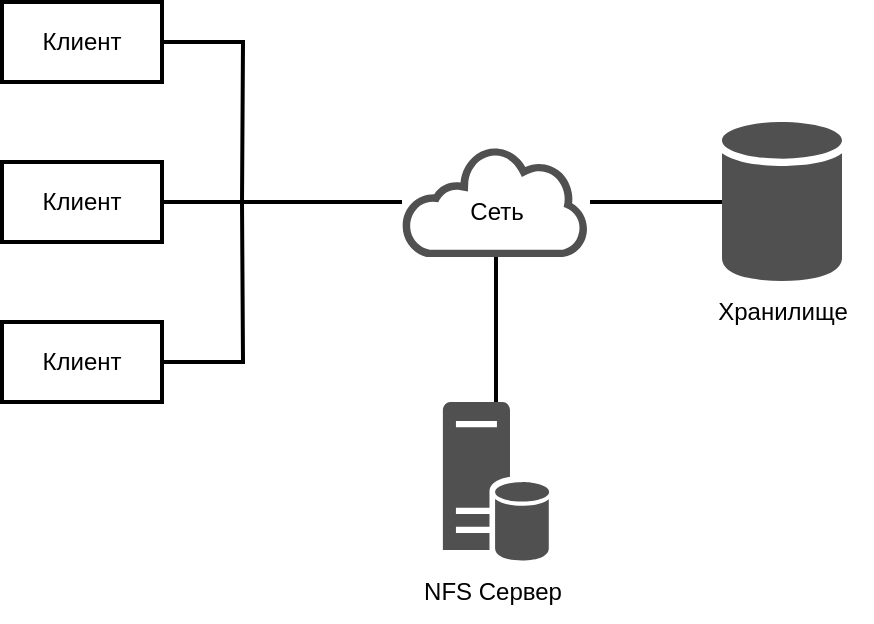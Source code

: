 <mxfile version="20.8.16" type="device" pages="9"><diagram id="GzHoWh-P-bGhnfjhEGat" name="nfs"><mxGraphModel dx="1098" dy="640" grid="1" gridSize="10" guides="1" tooltips="1" connect="1" arrows="1" fold="1" page="1" pageScale="1" pageWidth="827" pageHeight="1169" math="0" shadow="0"><root><mxCell id="0"/><mxCell id="1" parent="0"/><mxCell id="uxF-Rbfiin_tLrmXlMPl-1" value="Клиент" style="rounded=0;whiteSpace=wrap;html=1;strokeWidth=2;" parent="1" vertex="1"><mxGeometry x="40" y="200" width="80" height="40" as="geometry"/></mxCell><mxCell id="uxF-Rbfiin_tLrmXlMPl-2" value="Клиент" style="rounded=0;whiteSpace=wrap;html=1;strokeWidth=2;" parent="1" vertex="1"><mxGeometry x="40" y="280" width="80" height="40" as="geometry"/></mxCell><mxCell id="uxF-Rbfiin_tLrmXlMPl-3" value="Клиент" style="rounded=0;whiteSpace=wrap;html=1;strokeWidth=2;" parent="1" vertex="1"><mxGeometry x="40" y="360" width="80" height="40" as="geometry"/></mxCell><mxCell id="uxF-Rbfiin_tLrmXlMPl-4" value="" style="endArrow=none;html=1;rounded=0;exitX=1;exitY=0.5;exitDx=0;exitDy=0;strokeWidth=2;" parent="1" source="uxF-Rbfiin_tLrmXlMPl-2" target="5YTvVayVgDkdeLP9-x_p-1" edge="1"><mxGeometry width="50" height="50" relative="1" as="geometry"><mxPoint x="390" y="430" as="sourcePoint"/><mxPoint x="240" y="300" as="targetPoint"/></mxGeometry></mxCell><mxCell id="uxF-Rbfiin_tLrmXlMPl-5" value="" style="endArrow=none;html=1;rounded=0;exitX=1;exitY=0.5;exitDx=0;exitDy=0;strokeWidth=2;edgeStyle=orthogonalEdgeStyle;" parent="1" source="uxF-Rbfiin_tLrmXlMPl-1" edge="1"><mxGeometry width="50" height="50" relative="1" as="geometry"><mxPoint x="390" y="430" as="sourcePoint"/><mxPoint x="160" y="300" as="targetPoint"/></mxGeometry></mxCell><mxCell id="uxF-Rbfiin_tLrmXlMPl-6" value="" style="endArrow=none;html=1;rounded=0;exitX=1;exitY=0.5;exitDx=0;exitDy=0;edgeStyle=orthogonalEdgeStyle;strokeWidth=2;" parent="1" source="uxF-Rbfiin_tLrmXlMPl-3" edge="1"><mxGeometry width="50" height="50" relative="1" as="geometry"><mxPoint x="390" y="550" as="sourcePoint"/><mxPoint x="160" y="300" as="targetPoint"/></mxGeometry></mxCell><mxCell id="5YTvVayVgDkdeLP9-x_p-1" value="" style="sketch=0;pointerEvents=1;shadow=0;dashed=0;html=1;strokeColor=none;fillColor=#505050;labelPosition=center;verticalLabelPosition=bottom;outlineConnect=0;verticalAlign=top;align=center;shape=mxgraph.office.clouds.cloud;strokeWidth=2;" parent="1" vertex="1"><mxGeometry x="240" y="272.5" width="94" height="55" as="geometry"/></mxCell><mxCell id="VPSaJB2nmXnWciA5FAGQ-1" value="" style="sketch=0;shadow=0;dashed=0;html=1;strokeColor=none;fillColor=#505050;labelPosition=center;verticalLabelPosition=bottom;verticalAlign=top;outlineConnect=0;align=center;shape=mxgraph.office.databases.database;strokeWidth=2;" parent="1" vertex="1"><mxGeometry x="400" y="260" width="60" height="80" as="geometry"/></mxCell><mxCell id="VPSaJB2nmXnWciA5FAGQ-2" value="" style="endArrow=none;html=1;rounded=0;strokeWidth=2;" parent="1" source="5YTvVayVgDkdeLP9-x_p-1" target="VPSaJB2nmXnWciA5FAGQ-1" edge="1"><mxGeometry width="50" height="50" relative="1" as="geometry"><mxPoint x="380" y="-130" as="sourcePoint"/><mxPoint x="430" y="-180" as="targetPoint"/></mxGeometry></mxCell><mxCell id="VPSaJB2nmXnWciA5FAGQ-3" value="" style="sketch=0;shadow=0;dashed=0;html=1;strokeColor=none;fillColor=#505050;labelPosition=center;verticalLabelPosition=bottom;verticalAlign=top;outlineConnect=0;align=center;shape=mxgraph.office.databases.database_server;strokeWidth=2;" parent="1" vertex="1"><mxGeometry x="260.44" y="400" width="53.12" height="80" as="geometry"/></mxCell><mxCell id="VPSaJB2nmXnWciA5FAGQ-4" value="" style="endArrow=none;html=1;rounded=0;strokeWidth=2;" parent="1" source="VPSaJB2nmXnWciA5FAGQ-3" target="5YTvVayVgDkdeLP9-x_p-1" edge="1"><mxGeometry width="50" height="50" relative="1" as="geometry"><mxPoint x="300" y="410" as="sourcePoint"/><mxPoint x="350" y="360" as="targetPoint"/></mxGeometry></mxCell><mxCell id="VPSaJB2nmXnWciA5FAGQ-5" value="Сеть" style="text;html=1;align=center;verticalAlign=middle;resizable=0;points=[];autosize=1;strokeColor=none;fillColor=none;" parent="1" vertex="1"><mxGeometry x="262" y="290" width="50" height="30" as="geometry"/></mxCell><mxCell id="VPSaJB2nmXnWciA5FAGQ-6" value="NFS Сервер" style="text;html=1;align=center;verticalAlign=middle;resizable=0;points=[];autosize=1;strokeColor=none;fillColor=none;" parent="1" vertex="1"><mxGeometry x="240" y="480" width="90" height="30" as="geometry"/></mxCell><mxCell id="tQd-fW2oPi-UqlvMSCUu-1" value="Хранилище" style="text;html=1;align=center;verticalAlign=middle;resizable=0;points=[];autosize=1;strokeColor=none;fillColor=none;" parent="1" vertex="1"><mxGeometry x="385" y="340" width="90" height="30" as="geometry"/></mxCell></root></mxGraphModel></diagram><diagram id="q81VUgEX-gLyve0_4xK4" name="zfs"><mxGraphModel dx="1185" dy="683" grid="1" gridSize="10" guides="1" tooltips="1" connect="1" arrows="1" fold="1" page="1" pageScale="1" pageWidth="827" pageHeight="1169" math="0" shadow="0"><root><mxCell id="0"/><mxCell id="1" parent="0"/><mxCell id="pSuiQ_U_5MKd6cpMmWq3-1" value="VDEV" style="rounded=0;whiteSpace=wrap;html=1;strokeWidth=2;" vertex="1" parent="1"><mxGeometry x="200" y="240" width="200" height="40" as="geometry"/></mxCell><mxCell id="pSuiQ_U_5MKd6cpMmWq3-2" value="" style="sketch=0;shadow=0;dashed=0;html=1;strokeColor=none;fillColor=#505050;labelPosition=center;verticalLabelPosition=bottom;verticalAlign=top;outlineConnect=0;align=center;shape=mxgraph.office.databases.database;strokeWidth=2;" vertex="1" parent="1"><mxGeometry x="200" y="140" width="40" height="59" as="geometry"/></mxCell><mxCell id="pSuiQ_U_5MKd6cpMmWq3-3" value="" style="sketch=0;shadow=0;dashed=0;html=1;strokeColor=none;fillColor=#505050;labelPosition=center;verticalLabelPosition=bottom;verticalAlign=top;outlineConnect=0;align=center;shape=mxgraph.office.databases.database;strokeWidth=2;" vertex="1" parent="1"><mxGeometry x="280" y="140" width="40" height="59" as="geometry"/></mxCell><mxCell id="pSuiQ_U_5MKd6cpMmWq3-4" value="" style="sketch=0;shadow=0;dashed=0;html=1;strokeColor=none;fillColor=#505050;labelPosition=center;verticalLabelPosition=bottom;verticalAlign=top;outlineConnect=0;align=center;shape=mxgraph.office.databases.database;strokeWidth=2;" vertex="1" parent="1"><mxGeometry x="360" y="140" width="40" height="59" as="geometry"/></mxCell><mxCell id="pSuiQ_U_5MKd6cpMmWq3-5" value="" style="endArrow=classic;html=1;rounded=0;entryX=0.25;entryY=0;entryDx=0;entryDy=0;strokeWidth=2;" edge="1" parent="1" source="pSuiQ_U_5MKd6cpMmWq3-2" target="pSuiQ_U_5MKd6cpMmWq3-1"><mxGeometry width="50" height="50" relative="1" as="geometry"><mxPoint x="310" y="250" as="sourcePoint"/><mxPoint x="360" y="200" as="targetPoint"/></mxGeometry></mxCell><mxCell id="pSuiQ_U_5MKd6cpMmWq3-6" value="" style="endArrow=classic;html=1;rounded=0;entryX=0.5;entryY=0;entryDx=0;entryDy=0;strokeWidth=2;" edge="1" parent="1" source="pSuiQ_U_5MKd6cpMmWq3-3" target="pSuiQ_U_5MKd6cpMmWq3-1"><mxGeometry width="50" height="50" relative="1" as="geometry"><mxPoint x="310" y="250" as="sourcePoint"/><mxPoint x="360" y="200" as="targetPoint"/></mxGeometry></mxCell><mxCell id="pSuiQ_U_5MKd6cpMmWq3-7" value="" style="endArrow=classic;html=1;rounded=0;entryX=0.75;entryY=0;entryDx=0;entryDy=0;strokeWidth=2;" edge="1" parent="1" source="pSuiQ_U_5MKd6cpMmWq3-4" target="pSuiQ_U_5MKd6cpMmWq3-1"><mxGeometry width="50" height="50" relative="1" as="geometry"><mxPoint x="310" y="250" as="sourcePoint"/><mxPoint x="360" y="200" as="targetPoint"/></mxGeometry></mxCell><mxCell id="pSuiQ_U_5MKd6cpMmWq3-8" value="VDEV" style="rounded=0;whiteSpace=wrap;html=1;strokeWidth=2;" vertex="1" parent="1"><mxGeometry x="480" y="240" width="200" height="40" as="geometry"/></mxCell><mxCell id="pSuiQ_U_5MKd6cpMmWq3-9" value="" style="sketch=0;shadow=0;dashed=0;html=1;strokeColor=none;fillColor=#505050;labelPosition=center;verticalLabelPosition=bottom;verticalAlign=top;outlineConnect=0;align=center;shape=mxgraph.office.databases.database;strokeWidth=2;" vertex="1" parent="1"><mxGeometry x="480" y="140" width="40" height="59" as="geometry"/></mxCell><mxCell id="pSuiQ_U_5MKd6cpMmWq3-10" value="" style="sketch=0;shadow=0;dashed=0;html=1;strokeColor=none;fillColor=#505050;labelPosition=center;verticalLabelPosition=bottom;verticalAlign=top;outlineConnect=0;align=center;shape=mxgraph.office.databases.database;strokeWidth=2;" vertex="1" parent="1"><mxGeometry x="560" y="140" width="40" height="59" as="geometry"/></mxCell><mxCell id="pSuiQ_U_5MKd6cpMmWq3-11" value="" style="sketch=0;shadow=0;dashed=0;html=1;strokeColor=none;fillColor=#505050;labelPosition=center;verticalLabelPosition=bottom;verticalAlign=top;outlineConnect=0;align=center;shape=mxgraph.office.databases.database;strokeWidth=2;" vertex="1" parent="1"><mxGeometry x="640" y="140" width="40" height="59" as="geometry"/></mxCell><mxCell id="pSuiQ_U_5MKd6cpMmWq3-12" value="" style="endArrow=classic;html=1;rounded=0;entryX=0.25;entryY=0;entryDx=0;entryDy=0;strokeWidth=2;" edge="1" parent="1" source="pSuiQ_U_5MKd6cpMmWq3-9" target="pSuiQ_U_5MKd6cpMmWq3-8"><mxGeometry width="50" height="50" relative="1" as="geometry"><mxPoint x="590" y="250" as="sourcePoint"/><mxPoint x="640" y="200" as="targetPoint"/></mxGeometry></mxCell><mxCell id="pSuiQ_U_5MKd6cpMmWq3-13" value="" style="endArrow=classic;html=1;rounded=0;entryX=0.5;entryY=0;entryDx=0;entryDy=0;strokeWidth=2;" edge="1" parent="1" source="pSuiQ_U_5MKd6cpMmWq3-10" target="pSuiQ_U_5MKd6cpMmWq3-8"><mxGeometry width="50" height="50" relative="1" as="geometry"><mxPoint x="590" y="250" as="sourcePoint"/><mxPoint x="640" y="200" as="targetPoint"/></mxGeometry></mxCell><mxCell id="pSuiQ_U_5MKd6cpMmWq3-14" value="" style="endArrow=classic;html=1;rounded=0;entryX=0.75;entryY=0;entryDx=0;entryDy=0;strokeWidth=2;" edge="1" parent="1" source="pSuiQ_U_5MKd6cpMmWq3-11" target="pSuiQ_U_5MKd6cpMmWq3-8"><mxGeometry width="50" height="50" relative="1" as="geometry"><mxPoint x="590" y="250" as="sourcePoint"/><mxPoint x="640" y="200" as="targetPoint"/></mxGeometry></mxCell><mxCell id="pSuiQ_U_5MKd6cpMmWq3-15" value="ZFS Pool" style="rounded=0;whiteSpace=wrap;html=1;strokeWidth=2;" vertex="1" parent="1"><mxGeometry x="200" y="320" width="480" height="40" as="geometry"/></mxCell><mxCell id="pSuiQ_U_5MKd6cpMmWq3-16" value="" style="endArrow=classic;html=1;rounded=0;exitX=0.5;exitY=1;exitDx=0;exitDy=0;entryX=0.25;entryY=0;entryDx=0;entryDy=0;strokeWidth=2;" edge="1" parent="1" source="pSuiQ_U_5MKd6cpMmWq3-1" target="pSuiQ_U_5MKd6cpMmWq3-15"><mxGeometry width="50" height="50" relative="1" as="geometry"><mxPoint x="480" y="330" as="sourcePoint"/><mxPoint x="530" y="280" as="targetPoint"/></mxGeometry></mxCell><mxCell id="pSuiQ_U_5MKd6cpMmWq3-17" value="" style="endArrow=classic;html=1;rounded=0;exitX=0.5;exitY=1;exitDx=0;exitDy=0;entryX=0.75;entryY=0;entryDx=0;entryDy=0;strokeWidth=2;" edge="1" parent="1" source="pSuiQ_U_5MKd6cpMmWq3-8" target="pSuiQ_U_5MKd6cpMmWq3-15"><mxGeometry width="50" height="50" relative="1" as="geometry"><mxPoint x="480" y="330" as="sourcePoint"/><mxPoint x="530" y="280" as="targetPoint"/></mxGeometry></mxCell><mxCell id="pSuiQ_U_5MKd6cpMmWq3-18" value="Файловая система" style="rounded=0;whiteSpace=wrap;html=1;strokeWidth=2;" vertex="1" parent="1"><mxGeometry x="200" y="400" width="200" height="40" as="geometry"/></mxCell><mxCell id="pSuiQ_U_5MKd6cpMmWq3-19" value="ZVOL" style="rounded=0;whiteSpace=wrap;html=1;strokeWidth=2;" vertex="1" parent="1"><mxGeometry x="480" y="400" width="200" height="40" as="geometry"/></mxCell><mxCell id="pSuiQ_U_5MKd6cpMmWq3-20" value="" style="endArrow=classic;html=1;rounded=0;exitX=0.75;exitY=1;exitDx=0;exitDy=0;entryX=0.5;entryY=0;entryDx=0;entryDy=0;strokeWidth=2;" edge="1" parent="1" source="pSuiQ_U_5MKd6cpMmWq3-15" target="pSuiQ_U_5MKd6cpMmWq3-19"><mxGeometry width="50" height="50" relative="1" as="geometry"><mxPoint x="480" y="330" as="sourcePoint"/><mxPoint x="530" y="280" as="targetPoint"/></mxGeometry></mxCell><mxCell id="pSuiQ_U_5MKd6cpMmWq3-21" value="" style="endArrow=classic;html=1;rounded=0;exitX=0.25;exitY=1;exitDx=0;exitDy=0;entryX=0.5;entryY=0;entryDx=0;entryDy=0;strokeWidth=2;" edge="1" parent="1" source="pSuiQ_U_5MKd6cpMmWq3-15" target="pSuiQ_U_5MKd6cpMmWq3-18"><mxGeometry width="50" height="50" relative="1" as="geometry"><mxPoint x="480" y="330" as="sourcePoint"/><mxPoint x="530" y="280" as="targetPoint"/></mxGeometry></mxCell></root></mxGraphModel></diagram><diagram id="BvLzvabEFCf5tIPaj1Tr" name="gfs"><mxGraphModel dx="988" dy="570" grid="1" gridSize="10" guides="1" tooltips="1" connect="1" arrows="1" fold="1" page="1" pageScale="1" pageWidth="827" pageHeight="1169" math="0" shadow="0"><root><mxCell id="0"/><mxCell id="1" parent="0"/><mxCell id="j9F3CU2NVacTaalRvf4w-1" value="GFS Клиент" style="rounded=0;whiteSpace=wrap;html=1;strokeWidth=2;" vertex="1" parent="1"><mxGeometry x="40" y="120" width="120" height="40" as="geometry"/></mxCell><mxCell id="j9F3CU2NVacTaalRvf4w-2" value="GFS Master" style="rounded=0;whiteSpace=wrap;html=1;strokeWidth=2;verticalAlign=top;" vertex="1" parent="1"><mxGeometry x="360" y="120" width="240" height="160" as="geometry"/></mxCell><mxCell id="j9F3CU2NVacTaalRvf4w-3" value="File namespace" style="text;html=1;align=center;verticalAlign=middle;resizable=0;points=[];autosize=1;strokeColor=none;fillColor=none;strokeWidth=2;" vertex="1" parent="1"><mxGeometry x="360" y="160" width="110" height="30" as="geometry"/></mxCell><mxCell id="j9F3CU2NVacTaalRvf4w-13" value="" style="group;strokeWidth=2;" vertex="1" connectable="0" parent="1"><mxGeometry x="380" y="200" width="60" height="60" as="geometry"/></mxCell><mxCell id="j9F3CU2NVacTaalRvf4w-4" value="" style="endArrow=none;html=1;rounded=0;strokeWidth=2;" edge="1" parent="j9F3CU2NVacTaalRvf4w-13"><mxGeometry width="50" height="50" relative="1" as="geometry"><mxPoint x="20" y="20" as="sourcePoint"/><mxPoint x="40" as="targetPoint"/></mxGeometry></mxCell><mxCell id="j9F3CU2NVacTaalRvf4w-5" value="" style="endArrow=none;html=1;rounded=0;strokeWidth=2;" edge="1" parent="j9F3CU2NVacTaalRvf4w-13"><mxGeometry width="50" height="50" relative="1" as="geometry"><mxPoint x="40" as="sourcePoint"/><mxPoint x="60" y="20" as="targetPoint"/></mxGeometry></mxCell><mxCell id="j9F3CU2NVacTaalRvf4w-6" value="" style="endArrow=none;html=1;rounded=0;strokeWidth=2;" edge="1" parent="j9F3CU2NVacTaalRvf4w-13"><mxGeometry width="50" height="50" relative="1" as="geometry"><mxPoint x="40" as="sourcePoint"/><mxPoint x="40" y="20" as="targetPoint"/></mxGeometry></mxCell><mxCell id="j9F3CU2NVacTaalRvf4w-7" value="" style="endArrow=none;html=1;rounded=0;strokeWidth=2;" edge="1" parent="j9F3CU2NVacTaalRvf4w-13"><mxGeometry width="50" height="50" relative="1" as="geometry"><mxPoint x="20" y="40" as="sourcePoint"/><mxPoint x="20" y="20" as="targetPoint"/></mxGeometry></mxCell><mxCell id="j9F3CU2NVacTaalRvf4w-8" value="" style="endArrow=none;html=1;rounded=0;strokeWidth=2;" edge="1" parent="j9F3CU2NVacTaalRvf4w-13"><mxGeometry width="50" height="50" relative="1" as="geometry"><mxPoint x="20" y="20" as="sourcePoint"/><mxPoint x="40" y="40" as="targetPoint"/></mxGeometry></mxCell><mxCell id="j9F3CU2NVacTaalRvf4w-9" value="" style="endArrow=none;html=1;rounded=0;strokeWidth=2;" edge="1" parent="j9F3CU2NVacTaalRvf4w-13"><mxGeometry width="50" height="50" relative="1" as="geometry"><mxPoint y="40" as="sourcePoint"/><mxPoint x="20" y="20" as="targetPoint"/></mxGeometry></mxCell><mxCell id="j9F3CU2NVacTaalRvf4w-10" value="" style="endArrow=none;html=1;rounded=0;strokeWidth=2;" edge="1" parent="j9F3CU2NVacTaalRvf4w-13"><mxGeometry width="50" height="50" relative="1" as="geometry"><mxPoint x="40" y="40" as="sourcePoint"/><mxPoint x="40" y="60" as="targetPoint"/></mxGeometry></mxCell><mxCell id="j9F3CU2NVacTaalRvf4w-11" value="" style="endArrow=none;html=1;rounded=0;strokeWidth=2;" edge="1" parent="j9F3CU2NVacTaalRvf4w-13"><mxGeometry width="50" height="50" relative="1" as="geometry"><mxPoint x="40" y="40" as="sourcePoint"/><mxPoint x="60" y="60" as="targetPoint"/></mxGeometry></mxCell><mxCell id="j9F3CU2NVacTaalRvf4w-12" value="" style="endArrow=none;html=1;rounded=0;strokeWidth=2;" edge="1" parent="j9F3CU2NVacTaalRvf4w-13"><mxGeometry width="50" height="50" relative="1" as="geometry"><mxPoint x="20" y="60" as="sourcePoint"/><mxPoint x="40" y="40" as="targetPoint"/></mxGeometry></mxCell><mxCell id="j9F3CU2NVacTaalRvf4w-14" value="/path/to/file" style="text;html=1;align=center;verticalAlign=middle;resizable=0;points=[[0,0.5,0,0,0]];autosize=1;strokeColor=none;fillColor=none;strokeWidth=2;" vertex="1" parent="1"><mxGeometry x="500" y="160" width="80" height="30" as="geometry"/></mxCell><mxCell id="j9F3CU2NVacTaalRvf4w-15" value="chunk 1" style="rounded=0;whiteSpace=wrap;html=1;strokeWidth=2;" vertex="1" parent="1"><mxGeometry x="500" y="190" width="80" height="20" as="geometry"/></mxCell><mxCell id="j9F3CU2NVacTaalRvf4w-16" value="chunk 2" style="rounded=0;whiteSpace=wrap;html=1;strokeWidth=2;" vertex="1" parent="1"><mxGeometry x="500" y="210" width="80" height="20" as="geometry"/></mxCell><mxCell id="j9F3CU2NVacTaalRvf4w-17" value="chunk 3" style="rounded=0;whiteSpace=wrap;html=1;strokeWidth=2;" vertex="1" parent="1"><mxGeometry x="500" y="230" width="80" height="20" as="geometry"/></mxCell><mxCell id="j9F3CU2NVacTaalRvf4w-18" value="chunk 4" style="rounded=0;whiteSpace=wrap;html=1;strokeWidth=2;" vertex="1" parent="1"><mxGeometry x="500" y="250" width="80" height="20" as="geometry"/></mxCell><mxCell id="j9F3CU2NVacTaalRvf4w-19" value="" style="endArrow=classic;dashed=1;html=1;dashPattern=1 3;strokeWidth=2;rounded=0;edgeStyle=orthogonalEdgeStyle;curved=1;entryX=0;entryY=0.5;entryDx=0;entryDy=0;entryPerimeter=0;endFill=1;" edge="1" parent="1" target="j9F3CU2NVacTaalRvf4w-14"><mxGeometry width="50" height="50" relative="1" as="geometry"><mxPoint x="440" y="260" as="sourcePoint"/><mxPoint x="430" y="230" as="targetPoint"/></mxGeometry></mxCell><mxCell id="j9F3CU2NVacTaalRvf4w-20" value="" style="endArrow=classic;html=1;rounded=0;strokeWidth=2;curved=1;entryX=1;entryY=0.75;entryDx=0;entryDy=0;exitX=0;exitY=0.187;exitDx=0;exitDy=0;exitPerimeter=0;" edge="1" parent="1" source="j9F3CU2NVacTaalRvf4w-2" target="j9F3CU2NVacTaalRvf4w-1"><mxGeometry width="50" height="50" relative="1" as="geometry"><mxPoint x="350" y="150" as="sourcePoint"/><mxPoint x="270" y="180" as="targetPoint"/></mxGeometry></mxCell><mxCell id="j9F3CU2NVacTaalRvf4w-21" value="" style="endArrow=classic;html=1;rounded=0;strokeWidth=2;curved=1;exitX=1;exitY=0.25;exitDx=0;exitDy=0;entryX=0;entryY=0.063;entryDx=0;entryDy=0;entryPerimeter=0;" edge="1" parent="1" source="j9F3CU2NVacTaalRvf4w-1" target="j9F3CU2NVacTaalRvf4w-2"><mxGeometry width="50" height="50" relative="1" as="geometry"><mxPoint x="220" y="230" as="sourcePoint"/><mxPoint x="350" y="130" as="targetPoint"/></mxGeometry></mxCell><mxCell id="j9F3CU2NVacTaalRvf4w-22" value="(file name, chunk index)" style="text;html=1;align=center;verticalAlign=middle;resizable=0;points=[];autosize=1;strokeColor=none;fillColor=none;strokeWidth=2;" vertex="1" parent="1"><mxGeometry x="180" y="100" width="150" height="30" as="geometry"/></mxCell><mxCell id="j9F3CU2NVacTaalRvf4w-23" value="(chunk handle, file location)" style="text;html=1;align=center;verticalAlign=middle;resizable=0;points=[];autosize=1;strokeColor=none;fillColor=none;strokeWidth=2;" vertex="1" parent="1"><mxGeometry x="170" y="150" width="170" height="30" as="geometry"/></mxCell><mxCell id="j9F3CU2NVacTaalRvf4w-24" value="Application" style="rounded=0;whiteSpace=wrap;html=1;strokeWidth=2;" vertex="1" parent="1"><mxGeometry x="40" y="80" width="120" height="40" as="geometry"/></mxCell><mxCell id="j9F3CU2NVacTaalRvf4w-25" value="GFS Chuckserver" style="rounded=0;whiteSpace=wrap;html=1;strokeWidth=2;" vertex="1" parent="1"><mxGeometry x="360" y="360" width="120" height="40" as="geometry"/></mxCell><mxCell id="j9F3CU2NVacTaalRvf4w-26" value="Linux FS" style="rounded=0;whiteSpace=wrap;html=1;strokeWidth=2;" vertex="1" parent="1"><mxGeometry x="360" y="400" width="120" height="40" as="geometry"/></mxCell><mxCell id="nNhRf_kE5keMFvQBxm6m-1" value="" style="sketch=0;shadow=0;dashed=0;html=1;strokeColor=none;fillColor=#505050;labelPosition=center;verticalLabelPosition=bottom;verticalAlign=top;outlineConnect=0;align=center;shape=mxgraph.office.databases.database;strokeWidth=2;" vertex="1" parent="1"><mxGeometry x="360" y="480" width="40" height="59" as="geometry"/></mxCell><mxCell id="nNhRf_kE5keMFvQBxm6m-2" value="" style="sketch=0;shadow=0;dashed=0;html=1;strokeColor=none;fillColor=#505050;labelPosition=center;verticalLabelPosition=bottom;verticalAlign=top;outlineConnect=0;align=center;shape=mxgraph.office.databases.database;strokeWidth=2;" vertex="1" parent="1"><mxGeometry x="440" y="480" width="40" height="59" as="geometry"/></mxCell><mxCell id="nNhRf_kE5keMFvQBxm6m-3" value="" style="endArrow=none;html=1;rounded=0;strokeWidth=2;curved=1;entryX=0.25;entryY=1;entryDx=0;entryDy=0;endFill=0;" edge="1" parent="1" source="nNhRf_kE5keMFvQBxm6m-1" target="j9F3CU2NVacTaalRvf4w-26"><mxGeometry width="50" height="50" relative="1" as="geometry"><mxPoint x="460" y="450" as="sourcePoint"/><mxPoint x="510" y="400" as="targetPoint"/></mxGeometry></mxCell><mxCell id="nNhRf_kE5keMFvQBxm6m-4" value="" style="endArrow=none;html=1;rounded=0;strokeWidth=2;curved=1;entryX=0.75;entryY=1;entryDx=0;entryDy=0;endFill=0;" edge="1" parent="1" source="nNhRf_kE5keMFvQBxm6m-2" target="j9F3CU2NVacTaalRvf4w-26"><mxGeometry width="50" height="50" relative="1" as="geometry"><mxPoint x="460" y="450" as="sourcePoint"/><mxPoint x="510" y="400" as="targetPoint"/></mxGeometry></mxCell><mxCell id="nNhRf_kE5keMFvQBxm6m-5" value="GFS Chuckserver" style="rounded=0;whiteSpace=wrap;html=1;strokeWidth=2;" vertex="1" parent="1"><mxGeometry x="520" y="360" width="120" height="40" as="geometry"/></mxCell><mxCell id="nNhRf_kE5keMFvQBxm6m-6" value="Linux FS" style="rounded=0;whiteSpace=wrap;html=1;strokeWidth=2;" vertex="1" parent="1"><mxGeometry x="520" y="400" width="120" height="40" as="geometry"/></mxCell><mxCell id="nNhRf_kE5keMFvQBxm6m-7" value="" style="sketch=0;shadow=0;dashed=0;html=1;strokeColor=none;fillColor=#505050;labelPosition=center;verticalLabelPosition=bottom;verticalAlign=top;outlineConnect=0;align=center;shape=mxgraph.office.databases.database;strokeWidth=2;" vertex="1" parent="1"><mxGeometry x="520" y="480" width="40" height="59" as="geometry"/></mxCell><mxCell id="nNhRf_kE5keMFvQBxm6m-8" value="" style="sketch=0;shadow=0;dashed=0;html=1;strokeColor=none;fillColor=#505050;labelPosition=center;verticalLabelPosition=bottom;verticalAlign=top;outlineConnect=0;align=center;shape=mxgraph.office.databases.database;strokeWidth=2;" vertex="1" parent="1"><mxGeometry x="600" y="480" width="40" height="59" as="geometry"/></mxCell><mxCell id="nNhRf_kE5keMFvQBxm6m-9" value="" style="endArrow=none;html=1;rounded=0;strokeWidth=2;curved=1;entryX=0.25;entryY=1;entryDx=0;entryDy=0;endFill=0;" edge="1" parent="1" source="nNhRf_kE5keMFvQBxm6m-7" target="nNhRf_kE5keMFvQBxm6m-6"><mxGeometry width="50" height="50" relative="1" as="geometry"><mxPoint x="620" y="450" as="sourcePoint"/><mxPoint x="670" y="400" as="targetPoint"/></mxGeometry></mxCell><mxCell id="nNhRf_kE5keMFvQBxm6m-10" value="" style="endArrow=none;html=1;rounded=0;strokeWidth=2;curved=1;entryX=0.75;entryY=1;entryDx=0;entryDy=0;endFill=0;" edge="1" parent="1" source="nNhRf_kE5keMFvQBxm6m-8" target="nNhRf_kE5keMFvQBxm6m-6"><mxGeometry width="50" height="50" relative="1" as="geometry"><mxPoint x="620" y="450" as="sourcePoint"/><mxPoint x="670" y="400" as="targetPoint"/></mxGeometry></mxCell><mxCell id="nNhRf_kE5keMFvQBxm6m-11" value="" style="endArrow=classic;html=1;rounded=0;strokeWidth=2;curved=1;exitX=0.25;exitY=1;exitDx=0;exitDy=0;exitPerimeter=0;entryX=0.5;entryY=0;entryDx=0;entryDy=0;" edge="1" parent="1" source="j9F3CU2NVacTaalRvf4w-2" target="j9F3CU2NVacTaalRvf4w-25"><mxGeometry width="50" height="50" relative="1" as="geometry"><mxPoint x="410" y="350" as="sourcePoint"/><mxPoint x="460" y="300" as="targetPoint"/></mxGeometry></mxCell><mxCell id="nNhRf_kE5keMFvQBxm6m-12" value="" style="endArrow=classic;html=1;rounded=0;strokeWidth=2;exitX=0.25;exitY=0;exitDx=0;exitDy=0;entryX=0.125;entryY=1;entryDx=0;entryDy=0;entryPerimeter=0;" edge="1" parent="1" source="j9F3CU2NVacTaalRvf4w-25" target="j9F3CU2NVacTaalRvf4w-2"><mxGeometry width="50" height="50" relative="1" as="geometry"><mxPoint x="410" y="350" as="sourcePoint"/><mxPoint x="390" y="290" as="targetPoint"/></mxGeometry></mxCell><mxCell id="nNhRf_kE5keMFvQBxm6m-13" value="" style="endArrow=classic;html=1;rounded=0;strokeWidth=2;curved=1;entryX=0.5;entryY=0;entryDx=0;entryDy=0;exitX=0.917;exitY=1;exitDx=0;exitDy=0;exitPerimeter=0;" edge="1" parent="1" source="j9F3CU2NVacTaalRvf4w-2" target="nNhRf_kE5keMFvQBxm6m-5"><mxGeometry width="50" height="50" relative="1" as="geometry"><mxPoint x="580" y="290" as="sourcePoint"/><mxPoint x="520" y="300" as="targetPoint"/></mxGeometry></mxCell><mxCell id="nNhRf_kE5keMFvQBxm6m-14" value="" style="endArrow=classic;html=1;rounded=0;strokeWidth=2;curved=1;exitX=0.25;exitY=0;exitDx=0;exitDy=0;entryX=0.792;entryY=1;entryDx=0;entryDy=0;entryPerimeter=0;" edge="1" parent="1" source="nNhRf_kE5keMFvQBxm6m-5" target="j9F3CU2NVacTaalRvf4w-2"><mxGeometry width="50" height="50" relative="1" as="geometry"><mxPoint x="400" y="370" as="sourcePoint"/><mxPoint x="550" y="290" as="targetPoint"/></mxGeometry></mxCell><mxCell id="nNhRf_kE5keMFvQBxm6m-15" value="Instructions to chunkserver" style="text;html=1;align=center;verticalAlign=middle;resizable=0;points=[];autosize=1;strokeColor=none;fillColor=none;strokeWidth=2;" vertex="1" parent="1"><mxGeometry x="580" y="280" width="170" height="30" as="geometry"/></mxCell><mxCell id="nNhRf_kE5keMFvQBxm6m-16" value="Chunkserver state" style="text;html=1;align=center;verticalAlign=middle;resizable=0;points=[];autosize=1;strokeColor=none;fillColor=none;strokeWidth=2;" vertex="1" parent="1"><mxGeometry x="430" y="330" width="120" height="30" as="geometry"/></mxCell><mxCell id="nNhRf_kE5keMFvQBxm6m-17" value="(chunk handle, byte range)" style="text;html=1;align=center;verticalAlign=middle;resizable=0;points=[];autosize=1;strokeColor=none;fillColor=none;strokeWidth=2;" vertex="1" parent="1"><mxGeometry x="150" y="340" width="170" height="30" as="geometry"/></mxCell><mxCell id="nNhRf_kE5keMFvQBxm6m-18" value="" style="endArrow=classic;html=1;rounded=0;strokeWidth=2;exitX=0.75;exitY=1;exitDx=0;exitDy=0;entryX=0;entryY=0.25;entryDx=0;entryDy=0;edgeStyle=orthogonalEdgeStyle;" edge="1" parent="1" source="j9F3CU2NVacTaalRvf4w-1" target="j9F3CU2NVacTaalRvf4w-25"><mxGeometry width="50" height="50" relative="1" as="geometry"><mxPoint x="340" y="350" as="sourcePoint"/><mxPoint x="390" y="300" as="targetPoint"/></mxGeometry></mxCell><mxCell id="nNhRf_kE5keMFvQBxm6m-19" value="" style="endArrow=classic;html=1;rounded=0;strokeWidth=10;exitX=0;exitY=0.75;exitDx=0;exitDy=0;entryX=0.25;entryY=1;entryDx=0;entryDy=0;edgeStyle=orthogonalEdgeStyle;" edge="1" parent="1" source="j9F3CU2NVacTaalRvf4w-25" target="j9F3CU2NVacTaalRvf4w-1"><mxGeometry width="50" height="50" relative="1" as="geometry"><mxPoint x="340" y="400" as="sourcePoint"/><mxPoint x="340" y="310" as="targetPoint"/></mxGeometry></mxCell></root></mxGraphModel></diagram><diagram id="ca7Z-alSmXp56oxlxTMw" name="hdfs"><mxGraphModel dx="830" dy="478" grid="1" gridSize="10" guides="1" tooltips="1" connect="1" arrows="1" fold="1" page="1" pageScale="1" pageWidth="827" pageHeight="1169" math="0" shadow="0"><root><mxCell id="0"/><mxCell id="1" parent="0"/><mxCell id="gfLCDYDSMjeB93_oLj7f-1" value="" style="rounded=0;whiteSpace=wrap;html=1;strokeWidth=2;dashed=1;" vertex="1" parent="1"><mxGeometry x="100" y="290" width="220" height="80" as="geometry"/></mxCell><mxCell id="CbYV4gQhgDh8-C-scYlD-1" value="Клиент" style="rounded=0;whiteSpace=wrap;html=1;strokeWidth=2;" vertex="1" parent="1"><mxGeometry x="40" y="160" width="80" height="40" as="geometry"/></mxCell><mxCell id="CbYV4gQhgDh8-C-scYlD-2" value="Name Node" style="rounded=0;whiteSpace=wrap;html=1;strokeWidth=2;" vertex="1" parent="1"><mxGeometry x="320" y="160" width="80" height="40" as="geometry"/></mxCell><mxCell id="CbYV4gQhgDh8-C-scYlD-3" value="" style="endArrow=classic;html=1;rounded=0;strokeWidth=2;exitX=1;exitY=0.5;exitDx=0;exitDy=0;entryX=0;entryY=0.5;entryDx=0;entryDy=0;" edge="1" parent="1" source="CbYV4gQhgDh8-C-scYlD-1" target="CbYV4gQhgDh8-C-scYlD-2"><mxGeometry width="50" height="50" relative="1" as="geometry"><mxPoint x="310" y="220" as="sourcePoint"/><mxPoint x="360" y="170" as="targetPoint"/></mxGeometry></mxCell><mxCell id="CbYV4gQhgDh8-C-scYlD-4" value="Metadata operations" style="text;html=1;align=center;verticalAlign=middle;resizable=0;points=[];autosize=1;strokeColor=none;fillColor=none;" vertex="1" parent="1"><mxGeometry x="150" y="150" width="130" height="30" as="geometry"/></mxCell><mxCell id="E6unxYbDBttHFIJ_iwMa-1" value="" style="sketch=0;shadow=0;dashed=0;html=1;strokeColor=none;fillColor=#505050;labelPosition=center;verticalLabelPosition=bottom;verticalAlign=top;outlineConnect=0;align=center;shape=mxgraph.office.databases.database;strokeWidth=2;" vertex="1" parent="1"><mxGeometry x="115" y="300" width="35" height="60" as="geometry"/></mxCell><mxCell id="E6unxYbDBttHFIJ_iwMa-2" value="" style="sketch=0;shadow=0;dashed=0;html=1;strokeColor=none;fillColor=#505050;labelPosition=center;verticalLabelPosition=bottom;verticalAlign=top;outlineConnect=0;align=center;shape=mxgraph.office.databases.database;strokeWidth=2;" vertex="1" parent="1"><mxGeometry x="190" y="300" width="35" height="60" as="geometry"/></mxCell><mxCell id="E6unxYbDBttHFIJ_iwMa-3" value="" style="sketch=0;shadow=0;dashed=0;html=1;strokeColor=none;fillColor=#505050;labelPosition=center;verticalLabelPosition=bottom;verticalAlign=top;outlineConnect=0;align=center;shape=mxgraph.office.databases.database;strokeWidth=2;" vertex="1" parent="1"><mxGeometry x="270" y="300" width="35" height="60" as="geometry"/></mxCell><mxCell id="gfLCDYDSMjeB93_oLj7f-2" value="" style="rounded=0;whiteSpace=wrap;html=1;strokeWidth=2;dashed=1;" vertex="1" parent="1"><mxGeometry x="400" y="290" width="220" height="80" as="geometry"/></mxCell><mxCell id="gfLCDYDSMjeB93_oLj7f-3" value="" style="sketch=0;shadow=0;dashed=0;html=1;strokeColor=none;fillColor=#505050;labelPosition=center;verticalLabelPosition=bottom;verticalAlign=top;outlineConnect=0;align=center;shape=mxgraph.office.databases.database;strokeWidth=2;" vertex="1" parent="1"><mxGeometry x="415" y="300" width="35" height="60" as="geometry"/></mxCell><mxCell id="gfLCDYDSMjeB93_oLj7f-4" value="" style="sketch=0;shadow=0;dashed=0;html=1;strokeColor=none;fillColor=#505050;labelPosition=center;verticalLabelPosition=bottom;verticalAlign=top;outlineConnect=0;align=center;shape=mxgraph.office.databases.database;strokeWidth=2;" vertex="1" parent="1"><mxGeometry x="490" y="300" width="35" height="60" as="geometry"/></mxCell><mxCell id="gfLCDYDSMjeB93_oLj7f-5" value="" style="sketch=0;shadow=0;dashed=0;html=1;strokeColor=none;fillColor=#505050;labelPosition=center;verticalLabelPosition=bottom;verticalAlign=top;outlineConnect=0;align=center;shape=mxgraph.office.databases.database;strokeWidth=2;" vertex="1" parent="1"><mxGeometry x="570" y="300" width="35" height="60" as="geometry"/></mxCell><mxCell id="gfLCDYDSMjeB93_oLj7f-6" value="" style="endArrow=classic;html=1;rounded=0;strokeWidth=2;exitX=0;exitY=0.5;exitDx=0;exitDy=0;entryX=1;entryY=0.5;entryDx=0;entryDy=0;" edge="1" parent="1" source="gfLCDYDSMjeB93_oLj7f-2" target="gfLCDYDSMjeB93_oLj7f-1"><mxGeometry width="50" height="50" relative="1" as="geometry"><mxPoint x="350" y="300" as="sourcePoint"/><mxPoint x="400" y="250" as="targetPoint"/></mxGeometry></mxCell><mxCell id="gfLCDYDSMjeB93_oLj7f-7" value="Replication" style="text;html=1;align=center;verticalAlign=middle;resizable=0;points=[];autosize=1;strokeColor=none;fillColor=none;" vertex="1" parent="1"><mxGeometry x="320" y="300" width="80" height="30" as="geometry"/></mxCell><mxCell id="gfLCDYDSMjeB93_oLj7f-8" value="Datanodes" style="text;html=1;align=center;verticalAlign=middle;resizable=0;points=[];autosize=1;strokeColor=none;fillColor=none;" vertex="1" parent="1"><mxGeometry x="167.5" y="370" width="80" height="30" as="geometry"/></mxCell><mxCell id="gfLCDYDSMjeB93_oLj7f-9" value="Datanodes" style="text;html=1;align=center;verticalAlign=middle;resizable=0;points=[];autosize=1;strokeColor=none;fillColor=none;" vertex="1" parent="1"><mxGeometry x="470" y="370" width="80" height="30" as="geometry"/></mxCell><mxCell id="gfLCDYDSMjeB93_oLj7f-10" value="" style="endArrow=classic;html=1;rounded=0;strokeWidth=2;exitX=0;exitY=0.25;exitDx=0;exitDy=0;entryX=0.25;entryY=1;entryDx=0;entryDy=0;edgeStyle=orthogonalEdgeStyle;" edge="1" parent="1" source="gfLCDYDSMjeB93_oLj7f-1" target="CbYV4gQhgDh8-C-scYlD-1"><mxGeometry width="50" height="50" relative="1" as="geometry"><mxPoint x="300" y="290" as="sourcePoint"/><mxPoint x="350" y="240" as="targetPoint"/></mxGeometry></mxCell><mxCell id="gfLCDYDSMjeB93_oLj7f-11" value="Read" style="text;html=1;align=center;verticalAlign=middle;resizable=0;points=[];autosize=1;strokeColor=none;fillColor=none;" vertex="1" parent="1"><mxGeometry x="10" y="250" width="50" height="30" as="geometry"/></mxCell><mxCell id="gfLCDYDSMjeB93_oLj7f-12" value="" style="endArrow=classic;html=1;rounded=0;strokeWidth=2;entryX=0.25;entryY=0;entryDx=0;entryDy=0;exitX=0.75;exitY=1;exitDx=0;exitDy=0;edgeStyle=orthogonalEdgeStyle;" edge="1" parent="1" source="CbYV4gQhgDh8-C-scYlD-1" target="gfLCDYDSMjeB93_oLj7f-2"><mxGeometry width="50" height="50" relative="1" as="geometry"><mxPoint x="280" y="280" as="sourcePoint"/><mxPoint x="330" y="230" as="targetPoint"/><Array as="points"><mxPoint x="100" y="240"/><mxPoint x="455" y="240"/></Array></mxGeometry></mxCell><mxCell id="gfLCDYDSMjeB93_oLj7f-13" value="Write" style="text;html=1;align=center;verticalAlign=middle;resizable=0;points=[];autosize=1;strokeColor=none;fillColor=none;" vertex="1" parent="1"><mxGeometry x="100" y="210" width="50" height="30" as="geometry"/></mxCell><mxCell id="gfLCDYDSMjeB93_oLj7f-14" value="" style="endArrow=classic;html=1;rounded=0;strokeWidth=2;entryX=0.75;entryY=0;entryDx=0;entryDy=0;exitX=1;exitY=0.5;exitDx=0;exitDy=0;edgeStyle=orthogonalEdgeStyle;" edge="1" parent="1" source="CbYV4gQhgDh8-C-scYlD-2" target="gfLCDYDSMjeB93_oLj7f-2"><mxGeometry width="50" height="50" relative="1" as="geometry"><mxPoint x="410" y="260" as="sourcePoint"/><mxPoint x="460" y="210" as="targetPoint"/></mxGeometry></mxCell><mxCell id="gfLCDYDSMjeB93_oLj7f-15" value="Block operations" style="text;html=1;align=center;verticalAlign=middle;resizable=0;points=[];autosize=1;strokeColor=none;fillColor=none;" vertex="1" parent="1"><mxGeometry x="424" y="150" width="110" height="30" as="geometry"/></mxCell></root></mxGraphModel></diagram><diagram name="ceph" id="y2E6-YwsHaHcM-f-X7mj"><mxGraphModel dx="2074" dy="1196" grid="1" gridSize="10" guides="1" tooltips="1" connect="1" arrows="1" fold="1" page="1" pageScale="1" pageWidth="827" pageHeight="1169" math="0" shadow="0"><root><mxCell id="0"/><mxCell id="1" parent="0"/><mxCell id="5F8FjQ6b1QGkXaK_l7tP-4" value="" style="sketch=0;pointerEvents=1;shadow=0;dashed=0;html=1;strokeColor=none;fillColor=#505050;labelPosition=center;verticalLabelPosition=bottom;outlineConnect=0;verticalAlign=top;align=center;shape=mxgraph.office.clouds.online_user;strokeWidth=2;" parent="1" vertex="1"><mxGeometry x="240" y="40" width="120" height="80" as="geometry"/></mxCell><mxCell id="5F8FjQ6b1QGkXaK_l7tP-5" value="Кластер" style="rounded=0;whiteSpace=wrap;html=1;fontSize=20;strokeWidth=2;" parent="1" vertex="1"><mxGeometry x="40" y="160" width="520" height="40" as="geometry"/></mxCell><mxCell id="5F8FjQ6b1QGkXaK_l7tP-9" value="" style="endArrow=classic;html=1;rounded=0;fontSize=20;entryX=0.5;entryY=0;entryDx=0;entryDy=0;strokeWidth=2;" parent="1" source="5F8FjQ6b1QGkXaK_l7tP-4" target="5F8FjQ6b1QGkXaK_l7tP-5" edge="1"><mxGeometry width="50" height="50" relative="1" as="geometry"><mxPoint x="220" y="370" as="sourcePoint"/><mxPoint x="270" y="320" as="targetPoint"/></mxGeometry></mxCell><mxCell id="5F8FjQ6b1QGkXaK_l7tP-10" value="" style="endArrow=classic;html=1;rounded=0;strokeWidth=2;fontSize=20;exitX=0.25;exitY=1;exitDx=0;exitDy=0;entryX=0.5;entryY=0;entryDx=0;entryDy=0;" parent="1" source="5F8FjQ6b1QGkXaK_l7tP-5" target="smZdh7igBsW7Wk8A5M3h-3" edge="1"><mxGeometry width="50" height="50" relative="1" as="geometry"><mxPoint x="220" y="370" as="sourcePoint"/><mxPoint x="95" y="240" as="targetPoint"/></mxGeometry></mxCell><mxCell id="5F8FjQ6b1QGkXaK_l7tP-11" value="" style="endArrow=classic;html=1;rounded=0;strokeWidth=2;fontSize=20;exitX=0.75;exitY=1;exitDx=0;exitDy=0;entryX=0.5;entryY=0;entryDx=0;entryDy=0;" parent="1" source="5F8FjQ6b1QGkXaK_l7tP-5" target="smZdh7igBsW7Wk8A5M3h-11" edge="1"><mxGeometry width="50" height="50" relative="1" as="geometry"><mxPoint x="220" y="370" as="sourcePoint"/><mxPoint x="295" y="240" as="targetPoint"/></mxGeometry></mxCell><mxCell id="5F8FjQ6b1QGkXaK_l7tP-12" value="" style="endArrow=classic;html=1;rounded=0;strokeWidth=2;fontSize=20;exitX=0.5;exitY=1;exitDx=0;exitDy=0;entryX=0.5;entryY=0;entryDx=0;entryDy=0;" parent="1" source="5F8FjQ6b1QGkXaK_l7tP-5" target="smZdh7igBsW7Wk8A5M3h-7" edge="1"><mxGeometry width="50" height="50" relative="1" as="geometry"><mxPoint x="220" y="370" as="sourcePoint"/><mxPoint x="195" y="240" as="targetPoint"/></mxGeometry></mxCell><mxCell id="smZdh7igBsW7Wk8A5M3h-3" value="Ceph" style="rounded=0;whiteSpace=wrap;html=1;" parent="1" vertex="1"><mxGeometry x="40" y="280" width="120" height="40" as="geometry"/></mxCell><mxCell id="smZdh7igBsW7Wk8A5M3h-4" value="OS" style="rounded=0;whiteSpace=wrap;html=1;" parent="1" vertex="1"><mxGeometry x="40" y="320" width="120" height="40" as="geometry"/></mxCell><mxCell id="smZdh7igBsW7Wk8A5M3h-5" value="Оборудование&lt;br&gt;COTS" style="rounded=0;whiteSpace=wrap;html=1;" parent="1" vertex="1"><mxGeometry x="40" y="360" width="120" height="40" as="geometry"/></mxCell><mxCell id="smZdh7igBsW7Wk8A5M3h-6" value="Сервер 1" style="text;html=1;align=center;verticalAlign=middle;resizable=0;points=[];autosize=1;strokeColor=none;fillColor=none;" parent="1" vertex="1"><mxGeometry x="60" y="400" width="80" height="30" as="geometry"/></mxCell><mxCell id="smZdh7igBsW7Wk8A5M3h-7" value="Ceph" style="rounded=0;whiteSpace=wrap;html=1;" parent="1" vertex="1"><mxGeometry x="200" y="280" width="120" height="40" as="geometry"/></mxCell><mxCell id="smZdh7igBsW7Wk8A5M3h-8" value="OS" style="rounded=0;whiteSpace=wrap;html=1;" parent="1" vertex="1"><mxGeometry x="200" y="320" width="120" height="40" as="geometry"/></mxCell><mxCell id="smZdh7igBsW7Wk8A5M3h-9" value="Оборудование&lt;br&gt;COTS" style="rounded=0;whiteSpace=wrap;html=1;" parent="1" vertex="1"><mxGeometry x="200" y="360" width="120" height="40" as="geometry"/></mxCell><mxCell id="smZdh7igBsW7Wk8A5M3h-10" value="Сервер 2" style="text;html=1;align=center;verticalAlign=middle;resizable=0;points=[];autosize=1;strokeColor=none;fillColor=none;" parent="1" vertex="1"><mxGeometry x="220" y="400" width="80" height="30" as="geometry"/></mxCell><mxCell id="smZdh7igBsW7Wk8A5M3h-11" value="Ceph" style="rounded=0;whiteSpace=wrap;html=1;" parent="1" vertex="1"><mxGeometry x="440" y="280" width="120" height="40" as="geometry"/></mxCell><mxCell id="smZdh7igBsW7Wk8A5M3h-12" value="OS" style="rounded=0;whiteSpace=wrap;html=1;" parent="1" vertex="1"><mxGeometry x="440" y="320" width="120" height="40" as="geometry"/></mxCell><mxCell id="smZdh7igBsW7Wk8A5M3h-13" value="Оборудование&lt;br&gt;COTS" style="rounded=0;whiteSpace=wrap;html=1;" parent="1" vertex="1"><mxGeometry x="440" y="360" width="120" height="40" as="geometry"/></mxCell><mxCell id="smZdh7igBsW7Wk8A5M3h-14" value="Сервер N" style="text;html=1;align=center;verticalAlign=middle;resizable=0;points=[];autosize=1;strokeColor=none;fillColor=none;" parent="1" vertex="1"><mxGeometry x="460" y="400" width="80" height="30" as="geometry"/></mxCell><mxCell id="smZdh7igBsW7Wk8A5M3h-19" value="" style="endArrow=none;dashed=1;html=1;dashPattern=1 3;strokeWidth=2;rounded=0;" parent="1" edge="1"><mxGeometry width="50" height="50" relative="1" as="geometry"><mxPoint x="330" y="340" as="sourcePoint"/><mxPoint x="430" y="340" as="targetPoint"/></mxGeometry></mxCell></root></mxGraphModel></diagram><diagram id="u1aTB_8DNVMyGKcJ_ahD" name="lustre"><mxGraphModel dx="2074" dy="1196" grid="1" gridSize="10" guides="1" tooltips="1" connect="1" arrows="1" fold="1" page="1" pageScale="1" pageWidth="827" pageHeight="1169" math="0" shadow="0"><root><mxCell id="0"/><mxCell id="1" parent="0"/><mxCell id="Xc3JNJsz9Kb2tpi_sqln-30" value="" style="rounded=0;whiteSpace=wrap;html=1;strokeWidth=2;dashed=1;" parent="1" vertex="1"><mxGeometry x="490" y="130" width="230" height="310" as="geometry"/></mxCell><mxCell id="Xc3JNJsz9Kb2tpi_sqln-22" value="" style="rounded=0;whiteSpace=wrap;html=1;strokeWidth=2;dashed=1;" parent="1" vertex="1"><mxGeometry x="500" y="160" width="210" height="110" as="geometry"/></mxCell><mxCell id="Xc3JNJsz9Kb2tpi_sqln-20" value="" style="rounded=0;whiteSpace=wrap;html=1;strokeWidth=2;dashed=1;" parent="1" vertex="1"><mxGeometry x="100" y="30" width="314" height="110" as="geometry"/></mxCell><mxCell id="Xc3JNJsz9Kb2tpi_sqln-1" value="Клиент" style="rounded=0;whiteSpace=wrap;html=1;strokeWidth=2;" parent="1" vertex="1"><mxGeometry x="40" y="200" width="80" height="40" as="geometry"/></mxCell><mxCell id="Xc3JNJsz9Kb2tpi_sqln-2" value="Клиент" style="rounded=0;whiteSpace=wrap;html=1;strokeWidth=2;" parent="1" vertex="1"><mxGeometry x="40" y="280" width="80" height="40" as="geometry"/></mxCell><mxCell id="Xc3JNJsz9Kb2tpi_sqln-3" value="Клиент" style="rounded=0;whiteSpace=wrap;html=1;strokeWidth=2;" parent="1" vertex="1"><mxGeometry x="40" y="360" width="80" height="40" as="geometry"/></mxCell><mxCell id="Xc3JNJsz9Kb2tpi_sqln-5" value="" style="endArrow=none;html=1;rounded=0;exitX=1;exitY=0.5;exitDx=0;exitDy=0;edgeStyle=orthogonalEdgeStyle;strokeWidth=2;" parent="1" source="Xc3JNJsz9Kb2tpi_sqln-3" edge="1"><mxGeometry width="50" height="50" relative="1" as="geometry"><mxPoint x="390" y="430" as="sourcePoint"/><mxPoint x="480" y="390" as="targetPoint"/><Array as="points"><mxPoint x="160" y="380"/><mxPoint x="160" y="160"/></Array></mxGeometry></mxCell><mxCell id="Xc3JNJsz9Kb2tpi_sqln-6" value="" style="endArrow=none;html=1;rounded=0;exitX=1;exitY=0.5;exitDx=0;exitDy=0;strokeWidth=2;" parent="1" source="Xc3JNJsz9Kb2tpi_sqln-2" edge="1"><mxGeometry width="50" height="50" relative="1" as="geometry"><mxPoint x="390" y="430" as="sourcePoint"/><mxPoint x="160" y="300" as="targetPoint"/></mxGeometry></mxCell><mxCell id="Xc3JNJsz9Kb2tpi_sqln-7" value="" style="endArrow=none;html=1;rounded=0;exitX=1;exitY=0.5;exitDx=0;exitDy=0;strokeWidth=2;" parent="1" source="Xc3JNJsz9Kb2tpi_sqln-1" edge="1"><mxGeometry width="50" height="50" relative="1" as="geometry"><mxPoint x="390" y="430" as="sourcePoint"/><mxPoint x="160" y="220" as="targetPoint"/></mxGeometry></mxCell><mxCell id="Xc3JNJsz9Kb2tpi_sqln-8" value="" style="sketch=0;shadow=0;dashed=0;html=1;strokeColor=none;fillColor=#505050;labelPosition=center;verticalLabelPosition=bottom;verticalAlign=top;outlineConnect=0;align=center;shape=mxgraph.office.databases.database_server;strokeWidth=2;" parent="1" vertex="1"><mxGeometry x="200" y="60" width="43" height="60" as="geometry"/></mxCell><mxCell id="Xc3JNJsz9Kb2tpi_sqln-9" value="" style="sketch=0;shadow=0;dashed=0;html=1;strokeColor=none;fillColor=#505050;labelPosition=center;verticalLabelPosition=bottom;verticalAlign=top;outlineConnect=0;align=center;shape=mxgraph.office.databases.database;strokeWidth=2;" parent="1" vertex="1"><mxGeometry x="280" y="60" width="35" height="60" as="geometry"/></mxCell><mxCell id="Xc3JNJsz9Kb2tpi_sqln-10" value="" style="endArrow=none;html=1;rounded=0;strokeWidth=2;" parent="1" source="Xc3JNJsz9Kb2tpi_sqln-8" target="Xc3JNJsz9Kb2tpi_sqln-9" edge="1"><mxGeometry width="50" height="50" relative="1" as="geometry"><mxPoint x="370" y="310" as="sourcePoint"/><mxPoint x="260" y="50" as="targetPoint"/></mxGeometry></mxCell><mxCell id="Xc3JNJsz9Kb2tpi_sqln-11" value="" style="endArrow=none;html=1;rounded=0;strokeWidth=2;" parent="1" target="Xc3JNJsz9Kb2tpi_sqln-8" edge="1"><mxGeometry width="50" height="50" relative="1" as="geometry"><mxPoint x="222" y="160" as="sourcePoint"/><mxPoint x="360" y="220" as="targetPoint"/></mxGeometry></mxCell><mxCell id="Xc3JNJsz9Kb2tpi_sqln-12" value="Сервер метаданных" style="text;html=1;align=center;verticalAlign=middle;resizable=0;points=[];autosize=1;strokeColor=none;fillColor=none;" parent="1" vertex="1"><mxGeometry x="103" y="30" width="140" height="30" as="geometry"/></mxCell><mxCell id="Xc3JNJsz9Kb2tpi_sqln-13" value="Узел метаданных" style="text;html=1;align=center;verticalAlign=middle;resizable=0;points=[];autosize=1;strokeColor=none;fillColor=none;" parent="1" vertex="1"><mxGeometry x="280" y="30" width="120" height="30" as="geometry"/></mxCell><mxCell id="Xc3JNJsz9Kb2tpi_sqln-14" value="" style="sketch=0;shadow=0;dashed=0;html=1;strokeColor=none;fillColor=#505050;labelPosition=center;verticalLabelPosition=bottom;verticalAlign=top;outlineConnect=0;align=center;shape=mxgraph.office.databases.database_server;strokeWidth=2;" parent="1" vertex="1"><mxGeometry x="520" y="200" width="43" height="60" as="geometry"/></mxCell><mxCell id="Xc3JNJsz9Kb2tpi_sqln-15" value="" style="sketch=0;shadow=0;dashed=0;html=1;strokeColor=none;fillColor=#505050;labelPosition=center;verticalLabelPosition=bottom;verticalAlign=top;outlineConnect=0;align=center;shape=mxgraph.office.databases.database;strokeWidth=2;" parent="1" vertex="1"><mxGeometry x="653" y="200" width="35" height="60" as="geometry"/></mxCell><mxCell id="Xc3JNJsz9Kb2tpi_sqln-16" value="" style="endArrow=none;html=1;rounded=0;strokeWidth=2;" parent="1" source="Xc3JNJsz9Kb2tpi_sqln-14" target="Xc3JNJsz9Kb2tpi_sqln-15" edge="1"><mxGeometry width="50" height="50" relative="1" as="geometry"><mxPoint x="690" y="450" as="sourcePoint"/><mxPoint x="580" y="190" as="targetPoint"/></mxGeometry></mxCell><mxCell id="Xc3JNJsz9Kb2tpi_sqln-19" value="" style="endArrow=none;html=1;rounded=0;strokeWidth=2;" parent="1" target="Xc3JNJsz9Kb2tpi_sqln-14" edge="1"><mxGeometry width="50" height="50" relative="1" as="geometry"><mxPoint x="480" y="230" as="sourcePoint"/><mxPoint x="360" y="220" as="targetPoint"/></mxGeometry></mxCell><mxCell id="Xc3JNJsz9Kb2tpi_sqln-21" value="Сервер управления" style="text;html=1;align=center;verticalAlign=middle;resizable=0;points=[];autosize=1;strokeColor=none;fillColor=none;" parent="1" vertex="1"><mxGeometry x="100" width="130" height="30" as="geometry"/></mxCell><mxCell id="Xc3JNJsz9Kb2tpi_sqln-23" value="Сервер хранения" style="text;html=1;align=center;verticalAlign=middle;resizable=0;points=[];autosize=1;strokeColor=none;fillColor=none;" parent="1" vertex="1"><mxGeometry x="500" y="130" width="120" height="30" as="geometry"/></mxCell><mxCell id="Xc3JNJsz9Kb2tpi_sqln-24" value="" style="rounded=0;whiteSpace=wrap;html=1;strokeWidth=2;dashed=1;" parent="1" vertex="1"><mxGeometry x="500" y="320" width="210" height="110" as="geometry"/></mxCell><mxCell id="Xc3JNJsz9Kb2tpi_sqln-25" value="" style="sketch=0;shadow=0;dashed=0;html=1;strokeColor=none;fillColor=#505050;labelPosition=center;verticalLabelPosition=bottom;verticalAlign=top;outlineConnect=0;align=center;shape=mxgraph.office.databases.database_server;strokeWidth=2;" parent="1" vertex="1"><mxGeometry x="520" y="360" width="43" height="60" as="geometry"/></mxCell><mxCell id="Xc3JNJsz9Kb2tpi_sqln-26" value="" style="sketch=0;shadow=0;dashed=0;html=1;strokeColor=none;fillColor=#505050;labelPosition=center;verticalLabelPosition=bottom;verticalAlign=top;outlineConnect=0;align=center;shape=mxgraph.office.databases.database;strokeWidth=2;" parent="1" vertex="1"><mxGeometry x="653" y="360" width="35" height="60" as="geometry"/></mxCell><mxCell id="Xc3JNJsz9Kb2tpi_sqln-27" value="" style="endArrow=none;html=1;rounded=0;strokeWidth=2;" parent="1" source="Xc3JNJsz9Kb2tpi_sqln-25" target="Xc3JNJsz9Kb2tpi_sqln-26" edge="1"><mxGeometry width="50" height="50" relative="1" as="geometry"><mxPoint x="690" y="610" as="sourcePoint"/><mxPoint x="580" y="350" as="targetPoint"/></mxGeometry></mxCell><mxCell id="Xc3JNJsz9Kb2tpi_sqln-28" value="" style="endArrow=none;html=1;rounded=0;strokeWidth=2;" parent="1" target="Xc3JNJsz9Kb2tpi_sqln-25" edge="1"><mxGeometry width="50" height="50" relative="1" as="geometry"><mxPoint x="480" y="390" as="sourcePoint"/><mxPoint x="360" y="380" as="targetPoint"/></mxGeometry></mxCell><mxCell id="Xc3JNJsz9Kb2tpi_sqln-29" value="Сервер хранения" style="text;html=1;align=center;verticalAlign=middle;resizable=0;points=[];autosize=1;strokeColor=none;fillColor=none;" parent="1" vertex="1"><mxGeometry x="500" y="290" width="120" height="30" as="geometry"/></mxCell></root></mxGraphModel></diagram><diagram id="yJniNGZGcUsFQG-Wja6h" name="lustre-storages"><mxGraphModel dx="1098" dy="640" grid="1" gridSize="10" guides="1" tooltips="1" connect="1" arrows="1" fold="1" page="1" pageScale="1" pageWidth="827" pageHeight="1169" math="0" shadow="0"><root><mxCell id="0"/><mxCell id="1" parent="0"/><mxCell id="6HWSnnPErWriKTnCpvJf-57" value="" style="rounded=0;whiteSpace=wrap;html=1;dashed=1;strokeWidth=2;" parent="1" vertex="1"><mxGeometry x="550" y="50" width="140" height="80" as="geometry"/></mxCell><mxCell id="6HWSnnPErWriKTnCpvJf-56" value="" style="rounded=0;whiteSpace=wrap;html=1;dashed=1;strokeWidth=2;" parent="1" vertex="1"><mxGeometry x="310" y="50" width="140" height="80" as="geometry"/></mxCell><mxCell id="6HWSnnPErWriKTnCpvJf-55" value="" style="rounded=0;whiteSpace=wrap;html=1;dashed=1;strokeWidth=2;" parent="1" vertex="1"><mxGeometry x="150" y="50" width="140" height="80" as="geometry"/></mxCell><mxCell id="6HWSnnPErWriKTnCpvJf-54" value="" style="rounded=0;whiteSpace=wrap;html=1;dashed=1;strokeWidth=2;" parent="1" vertex="1"><mxGeometry x="550" y="150" width="140" height="80" as="geometry"/></mxCell><mxCell id="6HWSnnPErWriKTnCpvJf-53" value="" style="rounded=0;whiteSpace=wrap;html=1;dashed=1;strokeWidth=2;" parent="1" vertex="1"><mxGeometry x="310" y="150" width="140" height="80" as="geometry"/></mxCell><mxCell id="6HWSnnPErWriKTnCpvJf-52" value="" style="rounded=0;whiteSpace=wrap;html=1;dashed=1;strokeWidth=2;" parent="1" vertex="1"><mxGeometry x="150" y="150" width="140" height="80" as="geometry"/></mxCell><mxCell id="Wu6xQJuBuTZln5YQ-r9g-1" value="" style="sketch=0;shadow=0;dashed=0;html=1;strokeColor=none;fillColor=#505050;labelPosition=center;verticalLabelPosition=bottom;verticalAlign=top;outlineConnect=0;align=center;shape=mxgraph.office.databases.database;strokeWidth=2;" parent="1" vertex="1"><mxGeometry x="160" y="60" width="40" height="60" as="geometry"/></mxCell><mxCell id="6HWSnnPErWriKTnCpvJf-2" value="" style="sketch=0;shadow=0;dashed=0;html=1;strokeColor=none;fillColor=#505050;labelPosition=center;verticalLabelPosition=bottom;verticalAlign=top;outlineConnect=0;align=center;shape=mxgraph.office.databases.database;strokeWidth=2;" parent="1" vertex="1"><mxGeometry x="240" y="60" width="40" height="60" as="geometry"/></mxCell><mxCell id="6HWSnnPErWriKTnCpvJf-4" value="" style="endArrow=none;html=1;rounded=0;strokeWidth=2;" parent="1" target="Wu6xQJuBuTZln5YQ-r9g-1" edge="1"><mxGeometry width="50" height="50" relative="1" as="geometry"><mxPoint x="240" y="165" as="sourcePoint"/><mxPoint x="500" y="370" as="targetPoint"/></mxGeometry></mxCell><mxCell id="6HWSnnPErWriKTnCpvJf-5" value="" style="endArrow=none;html=1;rounded=0;strokeWidth=2;" parent="1" target="Wu6xQJuBuTZln5YQ-r9g-1" edge="1"><mxGeometry width="50" height="50" relative="1" as="geometry"><mxPoint x="180" y="160" as="sourcePoint"/><mxPoint x="500" y="370" as="targetPoint"/></mxGeometry></mxCell><mxCell id="6HWSnnPErWriKTnCpvJf-6" value="" style="endArrow=none;html=1;rounded=0;strokeWidth=2;" parent="1" target="6HWSnnPErWriKTnCpvJf-2" edge="1"><mxGeometry width="50" height="50" relative="1" as="geometry"><mxPoint x="260" y="160" as="sourcePoint"/><mxPoint x="500" y="370" as="targetPoint"/></mxGeometry></mxCell><mxCell id="6HWSnnPErWriKTnCpvJf-7" value="" style="endArrow=none;html=1;rounded=0;strokeWidth=2;" parent="1" target="6HWSnnPErWriKTnCpvJf-2" edge="1"><mxGeometry width="50" height="50" relative="1" as="geometry"><mxPoint x="200" y="165" as="sourcePoint"/><mxPoint x="500" y="370" as="targetPoint"/></mxGeometry></mxCell><mxCell id="6HWSnnPErWriKTnCpvJf-8" value="" style="sketch=0;shadow=0;dashed=0;html=1;strokeColor=none;fillColor=#505050;labelPosition=center;verticalLabelPosition=bottom;verticalAlign=top;outlineConnect=0;align=center;shape=mxgraph.office.databases.database;strokeWidth=2;" parent="1" vertex="1"><mxGeometry x="320" y="60" width="40" height="60" as="geometry"/></mxCell><mxCell id="6HWSnnPErWriKTnCpvJf-10" value="" style="sketch=0;shadow=0;dashed=0;html=1;strokeColor=none;fillColor=#505050;labelPosition=center;verticalLabelPosition=bottom;verticalAlign=top;outlineConnect=0;align=center;shape=mxgraph.office.databases.database;strokeWidth=2;" parent="1" vertex="1"><mxGeometry x="400" y="60" width="40" height="60" as="geometry"/></mxCell><mxCell id="6HWSnnPErWriKTnCpvJf-11" value="" style="sketch=0;shadow=0;dashed=0;html=1;strokeColor=none;fillColor=#505050;labelPosition=center;verticalLabelPosition=bottom;verticalAlign=top;outlineConnect=0;align=center;shape=mxgraph.office.databases.database_server;strokeWidth=2;points=[[0.25,1,0,0,0]];" parent="1" vertex="1"><mxGeometry x="400" y="160" width="40" height="60" as="geometry"/></mxCell><mxCell id="6HWSnnPErWriKTnCpvJf-12" value="" style="endArrow=none;html=1;rounded=0;strokeWidth=2;" parent="1" source="6HWSnnPErWriKTnCpvJf-11" target="6HWSnnPErWriKTnCpvJf-8" edge="1"><mxGeometry width="50" height="50" relative="1" as="geometry"><mxPoint x="610" y="420" as="sourcePoint"/><mxPoint x="660" y="370" as="targetPoint"/></mxGeometry></mxCell><mxCell id="6HWSnnPErWriKTnCpvJf-13" value="" style="endArrow=none;html=1;rounded=0;strokeWidth=2;" parent="1" target="6HWSnnPErWriKTnCpvJf-8" edge="1"><mxGeometry width="50" height="50" relative="1" as="geometry"><mxPoint x="340" y="160" as="sourcePoint"/><mxPoint x="660" y="370" as="targetPoint"/></mxGeometry></mxCell><mxCell id="6HWSnnPErWriKTnCpvJf-14" value="" style="endArrow=none;html=1;rounded=0;strokeWidth=2;" parent="1" source="6HWSnnPErWriKTnCpvJf-11" target="6HWSnnPErWriKTnCpvJf-10" edge="1"><mxGeometry width="50" height="50" relative="1" as="geometry"><mxPoint x="610" y="420" as="sourcePoint"/><mxPoint x="660" y="370" as="targetPoint"/></mxGeometry></mxCell><mxCell id="6HWSnnPErWriKTnCpvJf-15" value="" style="endArrow=none;html=1;rounded=0;strokeWidth=2;" parent="1" target="6HWSnnPErWriKTnCpvJf-10" edge="1"><mxGeometry width="50" height="50" relative="1" as="geometry"><mxPoint x="360" y="165" as="sourcePoint"/><mxPoint x="660" y="370" as="targetPoint"/></mxGeometry></mxCell><mxCell id="6HWSnnPErWriKTnCpvJf-16" value="" style="sketch=0;shadow=0;dashed=0;html=1;strokeColor=none;fillColor=#505050;labelPosition=center;verticalLabelPosition=bottom;verticalAlign=top;outlineConnect=0;align=center;shape=mxgraph.office.databases.database;strokeWidth=2;" parent="1" vertex="1"><mxGeometry x="560" y="60" width="40" height="60" as="geometry"/></mxCell><mxCell id="6HWSnnPErWriKTnCpvJf-18" value="" style="sketch=0;shadow=0;dashed=0;html=1;strokeColor=none;fillColor=#505050;labelPosition=center;verticalLabelPosition=bottom;verticalAlign=top;outlineConnect=0;align=center;shape=mxgraph.office.databases.database;strokeWidth=2;" parent="1" vertex="1"><mxGeometry x="640" y="60" width="40" height="60" as="geometry"/></mxCell><mxCell id="6HWSnnPErWriKTnCpvJf-20" value="" style="endArrow=none;html=1;rounded=0;strokeWidth=2;" parent="1" target="6HWSnnPErWriKTnCpvJf-16" edge="1"><mxGeometry width="50" height="50" relative="1" as="geometry"><mxPoint x="640" y="165" as="sourcePoint"/><mxPoint x="900" y="370" as="targetPoint"/></mxGeometry></mxCell><mxCell id="6HWSnnPErWriKTnCpvJf-21" value="" style="endArrow=none;html=1;rounded=0;strokeWidth=2;" parent="1" target="6HWSnnPErWriKTnCpvJf-16" edge="1"><mxGeometry width="50" height="50" relative="1" as="geometry"><mxPoint x="580" y="160" as="sourcePoint"/><mxPoint x="900" y="370" as="targetPoint"/></mxGeometry></mxCell><mxCell id="6HWSnnPErWriKTnCpvJf-22" value="" style="endArrow=none;html=1;rounded=0;strokeWidth=2;" parent="1" target="6HWSnnPErWriKTnCpvJf-18" edge="1"><mxGeometry width="50" height="50" relative="1" as="geometry"><mxPoint x="660" y="160" as="sourcePoint"/><mxPoint x="900" y="370" as="targetPoint"/></mxGeometry></mxCell><mxCell id="6HWSnnPErWriKTnCpvJf-23" value="" style="endArrow=none;html=1;rounded=0;strokeWidth=2;" parent="1" target="6HWSnnPErWriKTnCpvJf-18" edge="1"><mxGeometry width="50" height="50" relative="1" as="geometry"><mxPoint x="600" y="165" as="sourcePoint"/><mxPoint x="900" y="370" as="targetPoint"/></mxGeometry></mxCell><mxCell id="6HWSnnPErWriKTnCpvJf-24" value="" style="endArrow=none;dashed=1;html=1;dashPattern=1 3;strokeWidth=2;rounded=0;" parent="1" edge="1"><mxGeometry width="50" height="50" relative="1" as="geometry"><mxPoint x="460" y="140" as="sourcePoint"/><mxPoint x="540" y="140" as="targetPoint"/></mxGeometry></mxCell><mxCell id="6HWSnnPErWriKTnCpvJf-25" value="" style="endArrow=none;html=1;rounded=0;strokeWidth=2;fillColor=#d5e8d4;strokeColor=#82b366;" parent="1" edge="1"><mxGeometry width="50" height="50" relative="1" as="geometry"><mxPoint x="40" y="280" as="sourcePoint"/><mxPoint x="760" y="280" as="targetPoint"/></mxGeometry></mxCell><mxCell id="6HWSnnPErWriKTnCpvJf-26" value="" style="endArrow=none;html=1;rounded=0;strokeWidth=2;fillColor=#d5e8d4;strokeColor=#82b366;" parent="1" edge="1"><mxGeometry width="50" height="50" relative="1" as="geometry"><mxPoint x="180" y="280" as="sourcePoint"/><mxPoint x="180" y="220" as="targetPoint"/></mxGeometry></mxCell><mxCell id="6HWSnnPErWriKTnCpvJf-27" value="" style="endArrow=none;html=1;rounded=0;strokeWidth=2;fillColor=#d5e8d4;strokeColor=#82b366;" parent="1" edge="1"><mxGeometry width="50" height="50" relative="1" as="geometry"><mxPoint x="260" y="280" as="sourcePoint"/><mxPoint x="260" y="220" as="targetPoint"/></mxGeometry></mxCell><mxCell id="6HWSnnPErWriKTnCpvJf-28" value="" style="endArrow=none;html=1;rounded=0;strokeWidth=2;fillColor=#d5e8d4;strokeColor=#82b366;" parent="1" edge="1"><mxGeometry width="50" height="50" relative="1" as="geometry"><mxPoint x="340" y="280" as="sourcePoint"/><mxPoint x="340" y="220" as="targetPoint"/></mxGeometry></mxCell><mxCell id="6HWSnnPErWriKTnCpvJf-29" value="" style="endArrow=none;html=1;rounded=0;strokeWidth=2;fillColor=#d5e8d4;strokeColor=#82b366;" parent="1" target="6HWSnnPErWriKTnCpvJf-11" edge="1"><mxGeometry width="50" height="50" relative="1" as="geometry"><mxPoint x="420" y="280" as="sourcePoint"/><mxPoint x="500" y="370" as="targetPoint"/></mxGeometry></mxCell><mxCell id="6HWSnnPErWriKTnCpvJf-30" value="" style="endArrow=none;html=1;rounded=0;strokeWidth=2;fillColor=#d5e8d4;strokeColor=#82b366;" parent="1" edge="1"><mxGeometry width="50" height="50" relative="1" as="geometry"><mxPoint x="580" y="280" as="sourcePoint"/><mxPoint x="580" y="220" as="targetPoint"/></mxGeometry></mxCell><mxCell id="6HWSnnPErWriKTnCpvJf-31" value="" style="endArrow=none;html=1;rounded=0;strokeWidth=2;fillColor=#d5e8d4;strokeColor=#82b366;" parent="1" edge="1"><mxGeometry width="50" height="50" relative="1" as="geometry"><mxPoint x="660" y="280" as="sourcePoint"/><mxPoint x="660" y="220" as="targetPoint"/></mxGeometry></mxCell><mxCell id="6HWSnnPErWriKTnCpvJf-32" value="" style="endArrow=none;html=1;rounded=0;strokeWidth=2;fillColor=#dae8fc;strokeColor=#6c8ebf;" parent="1" edge="1"><mxGeometry width="50" height="50" relative="1" as="geometry"><mxPoint x="40" y="320" as="sourcePoint"/><mxPoint x="760" y="320" as="targetPoint"/></mxGeometry></mxCell><mxCell id="6HWSnnPErWriKTnCpvJf-33" value="" style="endArrow=none;html=1;rounded=0;strokeWidth=2;entryX=0.25;entryY=1;entryDx=0;entryDy=0;entryPerimeter=0;fillColor=#dae8fc;strokeColor=#6c8ebf;" parent="1" target="6HWSnnPErWriKTnCpvJf-11" edge="1"><mxGeometry width="50" height="50" relative="1" as="geometry"><mxPoint x="410" y="320" as="sourcePoint"/><mxPoint x="500" y="370" as="targetPoint"/></mxGeometry></mxCell><mxCell id="6HWSnnPErWriKTnCpvJf-34" value="" style="sketch=0;shadow=0;dashed=0;html=1;strokeColor=none;fillColor=#505050;labelPosition=center;verticalLabelPosition=bottom;verticalAlign=top;outlineConnect=0;align=center;shape=mxgraph.office.databases.database_server;strokeWidth=2;points=[[0.25,1,0,0,0]];" parent="1" vertex="1"><mxGeometry x="320" y="160" width="40" height="60" as="geometry"/></mxCell><mxCell id="6HWSnnPErWriKTnCpvJf-35" value="" style="sketch=0;shadow=0;dashed=0;html=1;strokeColor=none;fillColor=#505050;labelPosition=center;verticalLabelPosition=bottom;verticalAlign=top;outlineConnect=0;align=center;shape=mxgraph.office.databases.database_server;strokeWidth=2;points=[[0.25,1,0,0,0]];" parent="1" vertex="1"><mxGeometry x="160" y="160" width="40" height="60" as="geometry"/></mxCell><mxCell id="6HWSnnPErWriKTnCpvJf-36" value="" style="sketch=0;shadow=0;dashed=0;html=1;strokeColor=none;fillColor=#505050;labelPosition=center;verticalLabelPosition=bottom;verticalAlign=top;outlineConnect=0;align=center;shape=mxgraph.office.databases.database_server;strokeWidth=2;points=[[0.25,1,0,0,0]];" parent="1" vertex="1"><mxGeometry x="560" y="160" width="40" height="60" as="geometry"/></mxCell><mxCell id="6HWSnnPErWriKTnCpvJf-37" value="" style="sketch=0;shadow=0;dashed=0;html=1;strokeColor=none;fillColor=#505050;labelPosition=center;verticalLabelPosition=bottom;verticalAlign=top;outlineConnect=0;align=center;shape=mxgraph.office.databases.database_server;strokeWidth=2;points=[[0.25,1,0,0,0]];" parent="1" vertex="1"><mxGeometry x="240" y="160" width="40" height="60" as="geometry"/></mxCell><mxCell id="6HWSnnPErWriKTnCpvJf-38" value="" style="sketch=0;shadow=0;dashed=0;html=1;strokeColor=none;fillColor=#505050;labelPosition=center;verticalLabelPosition=bottom;verticalAlign=top;outlineConnect=0;align=center;shape=mxgraph.office.databases.database_server;strokeWidth=2;points=[[0.25,1,0,0,0]];" parent="1" vertex="1"><mxGeometry x="640" y="160" width="40" height="60" as="geometry"/></mxCell><mxCell id="6HWSnnPErWriKTnCpvJf-39" value="" style="endArrow=none;html=1;rounded=0;strokeWidth=2;entryX=0.25;entryY=1;entryDx=0;entryDy=0;entryPerimeter=0;fillColor=#dae8fc;strokeColor=#6c8ebf;" parent="1" target="6HWSnnPErWriKTnCpvJf-34" edge="1"><mxGeometry width="50" height="50" relative="1" as="geometry"><mxPoint x="330" y="320" as="sourcePoint"/><mxPoint x="420" y="230" as="targetPoint"/></mxGeometry></mxCell><mxCell id="6HWSnnPErWriKTnCpvJf-40" value="" style="endArrow=none;html=1;rounded=0;strokeWidth=2;entryX=0.25;entryY=1;entryDx=0;entryDy=0;entryPerimeter=0;fillColor=#dae8fc;strokeColor=#6c8ebf;" parent="1" target="6HWSnnPErWriKTnCpvJf-37" edge="1"><mxGeometry width="50" height="50" relative="1" as="geometry"><mxPoint x="250" y="320" as="sourcePoint"/><mxPoint x="430" y="240" as="targetPoint"/></mxGeometry></mxCell><mxCell id="6HWSnnPErWriKTnCpvJf-41" value="" style="endArrow=none;html=1;rounded=0;strokeWidth=2;entryX=0.25;entryY=1;entryDx=0;entryDy=0;entryPerimeter=0;fillColor=#dae8fc;strokeColor=#6c8ebf;" parent="1" target="6HWSnnPErWriKTnCpvJf-35" edge="1"><mxGeometry width="50" height="50" relative="1" as="geometry"><mxPoint x="170" y="320" as="sourcePoint"/><mxPoint x="440" y="250" as="targetPoint"/></mxGeometry></mxCell><mxCell id="6HWSnnPErWriKTnCpvJf-42" value="" style="endArrow=none;html=1;rounded=0;strokeWidth=2;entryX=0.25;entryY=1;entryDx=0;entryDy=0;entryPerimeter=0;fillColor=#dae8fc;strokeColor=#6c8ebf;" parent="1" target="6HWSnnPErWriKTnCpvJf-36" edge="1"><mxGeometry width="50" height="50" relative="1" as="geometry"><mxPoint x="570" y="320" as="sourcePoint"/><mxPoint x="450" y="260" as="targetPoint"/></mxGeometry></mxCell><mxCell id="6HWSnnPErWriKTnCpvJf-43" value="" style="endArrow=none;html=1;rounded=0;strokeWidth=2;entryX=0.25;entryY=1;entryDx=0;entryDy=0;entryPerimeter=0;fillColor=#dae8fc;strokeColor=#6c8ebf;" parent="1" target="6HWSnnPErWriKTnCpvJf-38" edge="1"><mxGeometry width="50" height="50" relative="1" as="geometry"><mxPoint x="650" y="320" as="sourcePoint"/><mxPoint x="460" y="270" as="targetPoint"/></mxGeometry></mxCell><mxCell id="6HWSnnPErWriKTnCpvJf-44" value="Сеть управления" style="text;html=1;align=center;verticalAlign=middle;resizable=0;points=[];autosize=1;strokeColor=none;fillColor=none;" parent="1" vertex="1"><mxGeometry x="40" y="250" width="120" height="30" as="geometry"/></mxCell><mxCell id="6HWSnnPErWriKTnCpvJf-45" value="Высокоскоростная сеть передачи данных" style="text;html=1;align=center;verticalAlign=middle;resizable=0;points=[];autosize=1;strokeColor=none;fillColor=none;" parent="1" vertex="1"><mxGeometry x="40" y="320" width="260" height="30" as="geometry"/></mxCell><mxCell id="6HWSnnPErWriKTnCpvJf-46" value="Целевые узлы &lt;br&gt;объектного хранения" style="text;html=1;align=center;verticalAlign=middle;resizable=0;points=[];autosize=1;strokeColor=none;fillColor=none;" parent="1" vertex="1"><mxGeometry x="10" y="70" width="140" height="40" as="geometry"/></mxCell><mxCell id="6HWSnnPErWriKTnCpvJf-58" value="Серверы&lt;br&gt;объектного хранения" style="text;html=1;align=center;verticalAlign=middle;resizable=0;points=[];autosize=1;strokeColor=none;fillColor=none;" parent="1" vertex="1"><mxGeometry x="10" y="170" width="140" height="40" as="geometry"/></mxCell></root></mxGraphModel></diagram><diagram id="S6ORaE6kQG0c_Zi0vheh" name="app-roles"><mxGraphModel dx="1114" dy="656" grid="1" gridSize="10" guides="1" tooltips="1" connect="1" arrows="1" fold="1" page="1" pageScale="1" pageWidth="827" pageHeight="1169" math="0" shadow="0"><root><mxCell id="0"/><mxCell id="1" parent="0"/><mxCell id="Io8lbEytIRh98CNYB9mC-1" value="" style="rounded=0;whiteSpace=wrap;html=1;dashed=1;" parent="1" vertex="1"><mxGeometry x="470" y="310" width="220" height="60" as="geometry"/></mxCell><mxCell id="Io8lbEytIRh98CNYB9mC-2" value="" style="rounded=0;whiteSpace=wrap;html=1;dashed=1;" parent="1" vertex="1"><mxGeometry x="630" y="110" width="100" height="60" as="geometry"/></mxCell><mxCell id="Io8lbEytIRh98CNYB9mC-3" value="" style="rounded=0;whiteSpace=wrap;html=1;dashed=1;" parent="1" vertex="1"><mxGeometry x="310" y="30" width="100" height="60" as="geometry"/></mxCell><mxCell id="Io8lbEytIRh98CNYB9mC-4" value="" style="rounded=0;whiteSpace=wrap;html=1;dashed=1;" parent="1" vertex="1"><mxGeometry x="190" y="110" width="100" height="220" as="geometry"/></mxCell><mxCell id="Io8lbEytIRh98CNYB9mC-5" value="Storage" style="rounded=0;whiteSpace=wrap;html=1;fillColor=#d5e8d4;strokeColor=#82b366;" parent="1" vertex="1"><mxGeometry x="200" y="120" width="80" height="40" as="geometry"/></mxCell><mxCell id="Io8lbEytIRh98CNYB9mC-6" value="Runner" style="rounded=0;whiteSpace=wrap;html=1;fillColor=#dae8fc;strokeColor=#6c8ebf;" parent="1" vertex="1"><mxGeometry x="200" y="200" width="80" height="40" as="geometry"/></mxCell><mxCell id="Io8lbEytIRh98CNYB9mC-7" value="Router" style="rounded=0;whiteSpace=wrap;html=1;fillColor=#f8cecc;strokeColor=#b85450;" parent="1" vertex="1"><mxGeometry x="200" y="280" width="80" height="40" as="geometry"/></mxCell><mxCell id="Io8lbEytIRh98CNYB9mC-8" value="Network" style="ellipse;shape=cloud;whiteSpace=wrap;html=1;" parent="1" vertex="1"><mxGeometry x="400" y="180" width="120" height="80" as="geometry"/></mxCell><mxCell id="Io8lbEytIRh98CNYB9mC-9" value="" style="endArrow=classic;startArrow=classic;html=1;rounded=0;exitX=1;exitY=0.5;exitDx=0;exitDy=0;entryX=0.13;entryY=0.77;entryDx=0;entryDy=0;entryPerimeter=0;" parent="1" source="Io8lbEytIRh98CNYB9mC-7" target="Io8lbEytIRh98CNYB9mC-8" edge="1"><mxGeometry width="50" height="50" relative="1" as="geometry"><mxPoint x="420" y="260" as="sourcePoint"/><mxPoint x="470" y="210" as="targetPoint"/></mxGeometry></mxCell><mxCell id="Io8lbEytIRh98CNYB9mC-10" value="" style="endArrow=classic;startArrow=classic;html=1;rounded=0;exitX=1;exitY=0.5;exitDx=0;exitDy=0;entryX=0.07;entryY=0.4;entryDx=0;entryDy=0;entryPerimeter=0;" parent="1" source="Io8lbEytIRh98CNYB9mC-5" target="Io8lbEytIRh98CNYB9mC-8" edge="1"><mxGeometry width="50" height="50" relative="1" as="geometry"><mxPoint x="400" y="260" as="sourcePoint"/><mxPoint x="450" y="210" as="targetPoint"/></mxGeometry></mxCell><mxCell id="Io8lbEytIRh98CNYB9mC-11" value="" style="endArrow=classic;startArrow=classic;html=1;rounded=0;exitX=1;exitY=0.5;exitDx=0;exitDy=0;entryX=0.16;entryY=0.55;entryDx=0;entryDy=0;entryPerimeter=0;" parent="1" source="Io8lbEytIRh98CNYB9mC-6" target="Io8lbEytIRh98CNYB9mC-8" edge="1"><mxGeometry width="50" height="50" relative="1" as="geometry"><mxPoint x="400" y="260" as="sourcePoint"/><mxPoint x="450" y="210" as="targetPoint"/></mxGeometry></mxCell><mxCell id="Io8lbEytIRh98CNYB9mC-12" value="Storage" style="rounded=0;whiteSpace=wrap;html=1;fillColor=#d5e8d4;strokeColor=#82b366;" parent="1" vertex="1"><mxGeometry x="320" y="40" width="80" height="40" as="geometry"/></mxCell><mxCell id="Io8lbEytIRh98CNYB9mC-13" value="" style="rounded=0;whiteSpace=wrap;html=1;dashed=1;" parent="1" vertex="1"><mxGeometry x="430" y="30" width="100" height="60" as="geometry"/></mxCell><mxCell id="Io8lbEytIRh98CNYB9mC-14" value="Storage" style="rounded=0;whiteSpace=wrap;html=1;fillColor=#d5e8d4;strokeColor=#82b366;" parent="1" vertex="1"><mxGeometry x="440" y="40" width="80" height="40" as="geometry"/></mxCell><mxCell id="Io8lbEytIRh98CNYB9mC-15" value="" style="rounded=0;whiteSpace=wrap;html=1;dashed=1;" parent="1" vertex="1"><mxGeometry x="550" y="30" width="100" height="60" as="geometry"/></mxCell><mxCell id="Io8lbEytIRh98CNYB9mC-16" value="Storage" style="rounded=0;whiteSpace=wrap;html=1;fillColor=#d5e8d4;strokeColor=#82b366;" parent="1" vertex="1"><mxGeometry x="560" y="40" width="80" height="40" as="geometry"/></mxCell><mxCell id="Io8lbEytIRh98CNYB9mC-17" value="Runner" style="rounded=0;whiteSpace=wrap;html=1;fillColor=#dae8fc;strokeColor=#6c8ebf;" parent="1" vertex="1"><mxGeometry x="640" y="120" width="80" height="40" as="geometry"/></mxCell><mxCell id="Io8lbEytIRh98CNYB9mC-18" value="" style="rounded=0;whiteSpace=wrap;html=1;dashed=1;" parent="1" vertex="1"><mxGeometry x="630" y="190" width="100" height="60" as="geometry"/></mxCell><mxCell id="Io8lbEytIRh98CNYB9mC-19" value="Runner" style="rounded=0;whiteSpace=wrap;html=1;fillColor=#dae8fc;strokeColor=#6c8ebf;" parent="1" vertex="1"><mxGeometry x="640" y="200" width="80" height="40" as="geometry"/></mxCell><mxCell id="Io8lbEytIRh98CNYB9mC-20" value="" style="endArrow=classic;startArrow=classic;html=1;rounded=0;exitX=0.25;exitY=0.25;exitDx=0;exitDy=0;exitPerimeter=0;entryX=0.5;entryY=1;entryDx=0;entryDy=0;" parent="1" source="Io8lbEytIRh98CNYB9mC-8" target="Io8lbEytIRh98CNYB9mC-12" edge="1"><mxGeometry width="50" height="50" relative="1" as="geometry"><mxPoint x="380" y="160" as="sourcePoint"/><mxPoint x="430" y="110" as="targetPoint"/></mxGeometry></mxCell><mxCell id="Io8lbEytIRh98CNYB9mC-21" value="" style="endArrow=classic;startArrow=classic;html=1;rounded=0;exitX=0.4;exitY=0.1;exitDx=0;exitDy=0;exitPerimeter=0;entryX=0.5;entryY=1;entryDx=0;entryDy=0;" parent="1" source="Io8lbEytIRh98CNYB9mC-8" target="Io8lbEytIRh98CNYB9mC-14" edge="1"><mxGeometry width="50" height="50" relative="1" as="geometry"><mxPoint x="380" y="160" as="sourcePoint"/><mxPoint x="430" y="110" as="targetPoint"/></mxGeometry></mxCell><mxCell id="Io8lbEytIRh98CNYB9mC-22" value="" style="endArrow=classic;startArrow=classic;html=1;rounded=0;exitX=0.625;exitY=0.2;exitDx=0;exitDy=0;exitPerimeter=0;entryX=0.5;entryY=1;entryDx=0;entryDy=0;" parent="1" source="Io8lbEytIRh98CNYB9mC-8" target="Io8lbEytIRh98CNYB9mC-16" edge="1"><mxGeometry width="50" height="50" relative="1" as="geometry"><mxPoint x="380" y="160" as="sourcePoint"/><mxPoint x="430" y="110" as="targetPoint"/></mxGeometry></mxCell><mxCell id="Io8lbEytIRh98CNYB9mC-23" value="" style="endArrow=classic;startArrow=classic;html=1;rounded=0;entryX=0;entryY=0.5;entryDx=0;entryDy=0;exitX=0.88;exitY=0.25;exitDx=0;exitDy=0;exitPerimeter=0;" parent="1" source="Io8lbEytIRh98CNYB9mC-8" target="Io8lbEytIRh98CNYB9mC-17" edge="1"><mxGeometry width="50" height="50" relative="1" as="geometry"><mxPoint x="450" y="250" as="sourcePoint"/><mxPoint x="500" y="200" as="targetPoint"/></mxGeometry></mxCell><mxCell id="Io8lbEytIRh98CNYB9mC-24" value="" style="endArrow=classic;startArrow=classic;html=1;rounded=0;entryX=0;entryY=0.5;entryDx=0;entryDy=0;exitX=0.96;exitY=0.7;exitDx=0;exitDy=0;exitPerimeter=0;" parent="1" source="Io8lbEytIRh98CNYB9mC-8" target="Io8lbEytIRh98CNYB9mC-19" edge="1"><mxGeometry width="50" height="50" relative="1" as="geometry"><mxPoint x="450" y="250" as="sourcePoint"/><mxPoint x="500" y="200" as="targetPoint"/></mxGeometry></mxCell><mxCell id="Io8lbEytIRh98CNYB9mC-25" value="Storage" style="rounded=0;whiteSpace=wrap;html=1;fillColor=#d5e8d4;strokeColor=#82b366;" parent="1" vertex="1"><mxGeometry x="480" y="320" width="80" height="40" as="geometry"/></mxCell><mxCell id="Io8lbEytIRh98CNYB9mC-26" value="Runner" style="rounded=0;whiteSpace=wrap;html=1;fillColor=#dae8fc;strokeColor=#6c8ebf;" parent="1" vertex="1"><mxGeometry x="600" y="320" width="80" height="40" as="geometry"/></mxCell><mxCell id="Io8lbEytIRh98CNYB9mC-27" value="" style="endArrow=classic;startArrow=classic;html=1;rounded=0;exitX=0.5;exitY=0;exitDx=0;exitDy=0;entryX=0.8;entryY=0.8;entryDx=0;entryDy=0;entryPerimeter=0;" parent="1" source="Io8lbEytIRh98CNYB9mC-26" target="Io8lbEytIRh98CNYB9mC-8" edge="1"><mxGeometry width="50" height="50" relative="1" as="geometry"><mxPoint x="430" y="290" as="sourcePoint"/><mxPoint x="480" y="240" as="targetPoint"/></mxGeometry></mxCell><mxCell id="Io8lbEytIRh98CNYB9mC-28" value="" style="endArrow=classic;startArrow=classic;html=1;rounded=0;exitX=0.5;exitY=0;exitDx=0;exitDy=0;entryX=0.55;entryY=0.95;entryDx=0;entryDy=0;entryPerimeter=0;" parent="1" source="Io8lbEytIRh98CNYB9mC-25" target="Io8lbEytIRh98CNYB9mC-8" edge="1"><mxGeometry width="50" height="50" relative="1" as="geometry"><mxPoint x="430" y="290" as="sourcePoint"/><mxPoint x="480" y="240" as="targetPoint"/></mxGeometry></mxCell><mxCell id="Io8lbEytIRh98CNYB9mC-29" value="Client" style="rounded=0;whiteSpace=wrap;html=1;" parent="1" vertex="1"><mxGeometry x="360" y="320" width="80" height="40" as="geometry"/></mxCell><mxCell id="Io8lbEytIRh98CNYB9mC-30" value="" style="endArrow=classic;startArrow=classic;html=1;rounded=0;entryX=0.31;entryY=0.8;entryDx=0;entryDy=0;exitX=0.5;exitY=0;exitDx=0;exitDy=0;entryPerimeter=0;" parent="1" source="Io8lbEytIRh98CNYB9mC-29" target="Io8lbEytIRh98CNYB9mC-8" edge="1"><mxGeometry width="50" height="50" relative="1" as="geometry"><mxPoint x="320" y="370" as="sourcePoint"/><mxPoint x="380" y="360.0" as="targetPoint"/></mxGeometry></mxCell></root></mxGraphModel></diagram><diagram id="R9U6V-ch-VCxA8pQSusI" name="requests-bootstrap"><mxGraphModel dx="637" dy="375" grid="1" gridSize="10" guides="1" tooltips="1" connect="1" arrows="1" fold="1" page="1" pageScale="1" pageWidth="827" pageHeight="1169" math="0" shadow="0"><root><mxCell id="0"/><mxCell id="1" parent="0"/><mxCell id="GRLAJICY4ab-NN2twdVh-3" value="" style="endArrow=classic;html=1;rounded=0;" edge="1" parent="1"><mxGeometry width="50" height="50" relative="1" as="geometry"><mxPoint x="290" y="160" as="sourcePoint"/><mxPoint x="390" y="160" as="targetPoint"/></mxGeometry></mxCell><mxCell id="GRLAJICY4ab-NN2twdVh-5" value="" style="endArrow=classic;html=1;rounded=0;" edge="1" parent="1"><mxGeometry width="50" height="50" relative="1" as="geometry"><mxPoint x="390" y="200" as="sourcePoint"/><mxPoint x="290" y="200" as="targetPoint"/></mxGeometry></mxCell><mxCell id="GRLAJICY4ab-NN2twdVh-9" value="broadcast" style="text;html=1;align=center;verticalAlign=middle;resizable=0;points=[];autosize=1;strokeColor=none;fillColor=none;" vertex="1" parent="1"><mxGeometry x="295" y="130" width="80" height="30" as="geometry"/></mxCell><mxCell id="GRLAJICY4ab-NN2twdVh-10" value="auth" style="text;html=1;align=center;verticalAlign=middle;resizable=0;points=[];autosize=1;strokeColor=none;fillColor=none;" vertex="1" parent="1"><mxGeometry x="310" y="170" width="50" height="30" as="geometry"/></mxCell><mxCell id="si8JQexwyTbVBZRQR-oH-1" value="" style="endArrow=none;html=1;rounded=0;" edge="1" parent="1"><mxGeometry width="50" height="50" relative="1" as="geometry"><mxPoint x="280" y="320" as="sourcePoint"/><mxPoint x="280" y="120" as="targetPoint"/></mxGeometry></mxCell><mxCell id="si8JQexwyTbVBZRQR-oH-2" value="" style="endArrow=none;html=1;rounded=0;" edge="1" parent="1"><mxGeometry width="50" height="50" relative="1" as="geometry"><mxPoint x="400" y="320" as="sourcePoint"/><mxPoint x="400" y="120" as="targetPoint"/></mxGeometry></mxCell><mxCell id="si8JQexwyTbVBZRQR-oH-3" value="Router" style="text;html=1;align=center;verticalAlign=middle;resizable=0;points=[];autosize=1;strokeColor=none;fillColor=none;" vertex="1" parent="1"><mxGeometry x="250" y="85" width="60" height="30" as="geometry"/></mxCell><mxCell id="si8JQexwyTbVBZRQR-oH-4" value="Storage/Runner" style="text;html=1;align=center;verticalAlign=middle;resizable=0;points=[];autosize=1;strokeColor=none;fillColor=none;" vertex="1" parent="1"><mxGeometry x="340" y="85" width="110" height="30" as="geometry"/></mxCell><mxCell id="si8JQexwyTbVBZRQR-oH-5" value="" style="endArrow=classic;html=1;rounded=0;" edge="1" parent="1"><mxGeometry width="50" height="50" relative="1" as="geometry"><mxPoint x="290" y="240" as="sourcePoint"/><mxPoint x="390" y="240" as="targetPoint"/></mxGeometry></mxCell><mxCell id="si8JQexwyTbVBZRQR-oH-6" value="token" style="text;html=1;align=center;verticalAlign=middle;resizable=0;points=[];autosize=1;strokeColor=none;fillColor=none;" vertex="1" parent="1"><mxGeometry x="310" y="210" width="50" height="30" as="geometry"/></mxCell><mxCell id="si8JQexwyTbVBZRQR-oH-7" value="" style="endArrow=classic;html=1;rounded=0;" edge="1" parent="1"><mxGeometry width="50" height="50" relative="1" as="geometry"><mxPoint x="390" y="280" as="sourcePoint"/><mxPoint x="290" y="280" as="targetPoint"/></mxGeometry></mxCell><mxCell id="si8JQexwyTbVBZRQR-oH-8" value="notify" style="text;html=1;align=center;verticalAlign=middle;resizable=0;points=[];autosize=1;strokeColor=none;fillColor=none;" vertex="1" parent="1"><mxGeometry x="310" y="250" width="50" height="30" as="geometry"/></mxCell></root></mxGraphModel></diagram></mxfile>